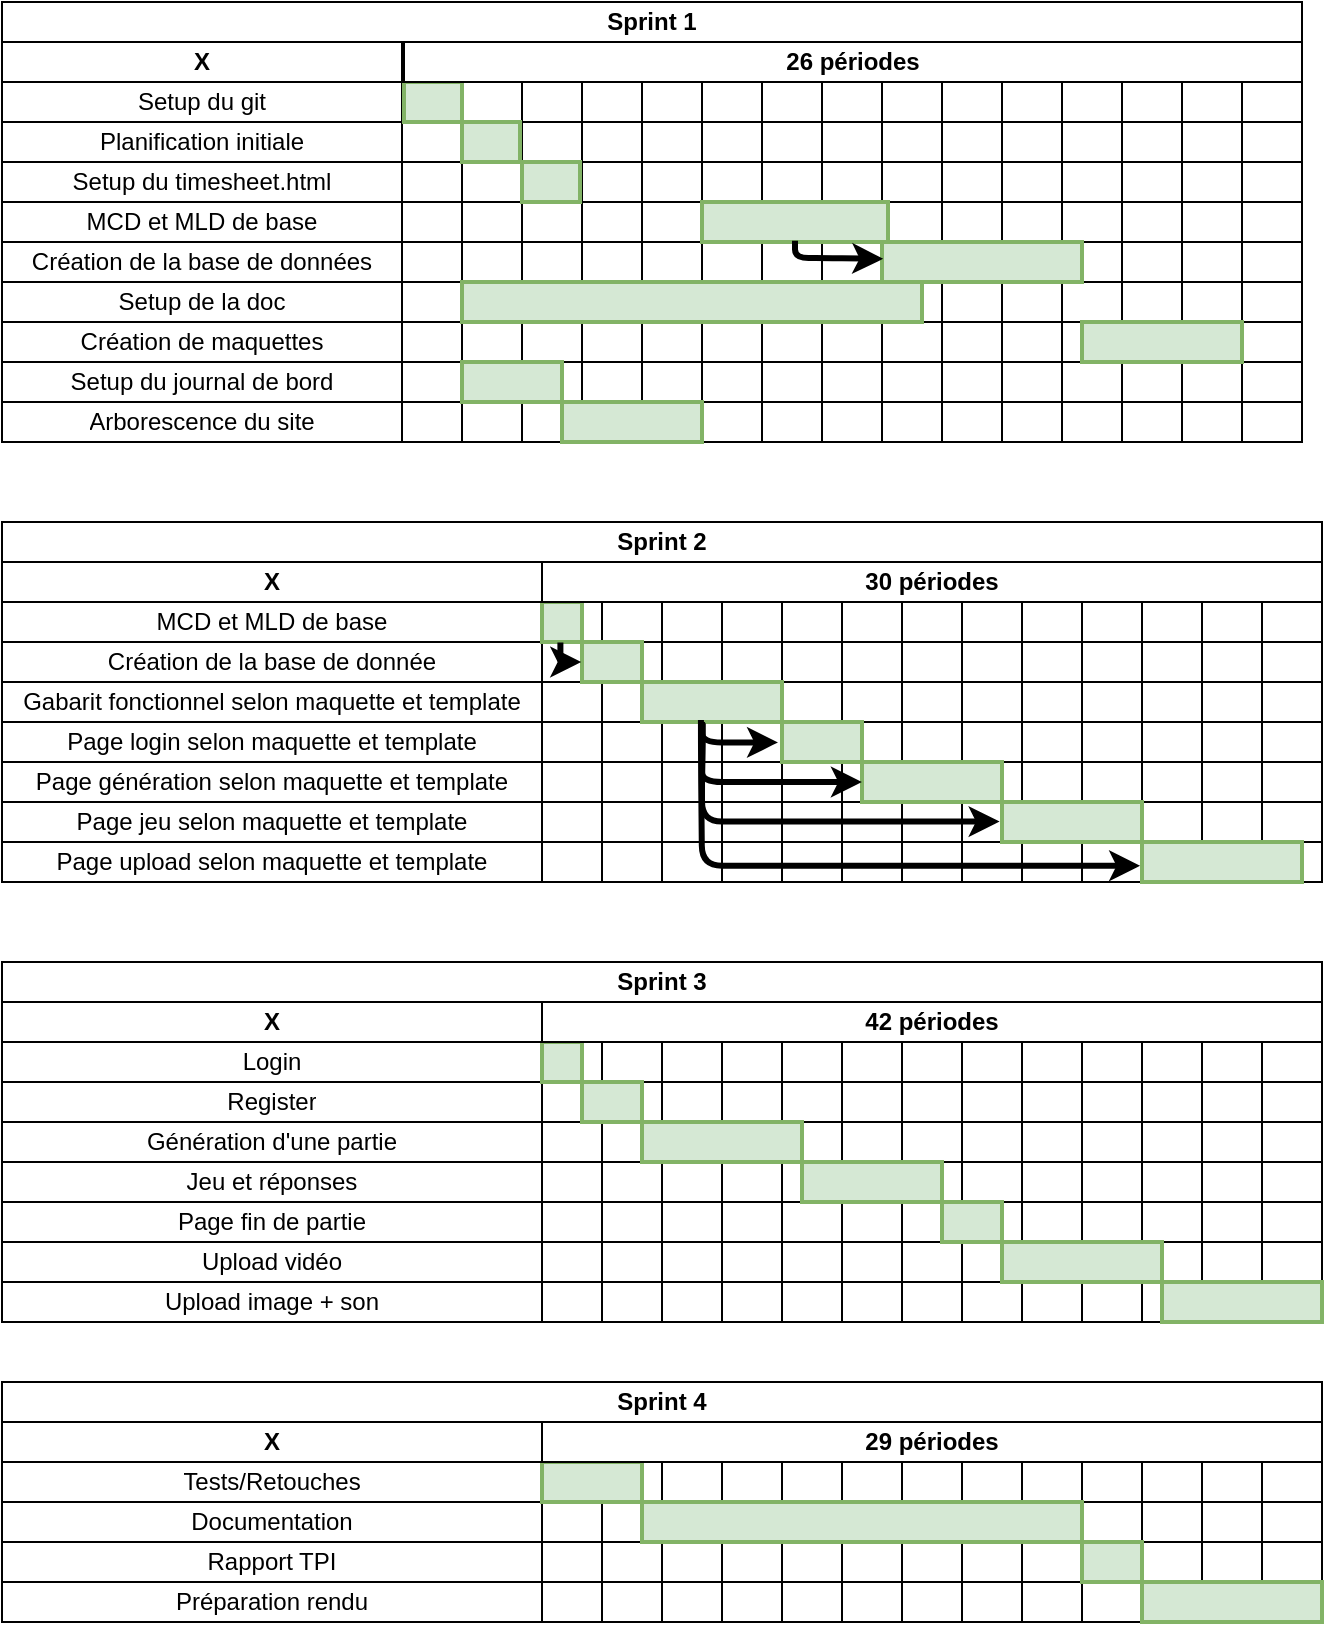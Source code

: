 <mxfile version="14.6.13"><diagram name="Page-1" id="fc2ac565-0d4e-3f0d-88b0-a54af1634ed7"><mxGraphModel dx="1067" dy="700" grid="1" gridSize="10" guides="0" tooltips="1" connect="0" arrows="1" fold="1" page="1" pageScale="1.5" pageWidth="1169" pageHeight="827" background="#ffffff" math="0" shadow="0"><root><mxCell id="0" style=";html=1;"/><mxCell id="1" style=";html=1;" parent="0"/><mxCell id="dFsh6kCaLVv-VGuMFgfx-103" value="" style="shape=table;html=1;whiteSpace=wrap;startSize=0;container=1;collapsible=0;childLayout=tableLayout;fontStyle=0" parent="1" vertex="1"><mxGeometry x="120" y="160" width="650" height="180" as="geometry"/></mxCell><mxCell id="dFsh6kCaLVv-VGuMFgfx-104" value="" style="shape=partialRectangle;html=1;whiteSpace=wrap;collapsible=0;dropTarget=0;pointerEvents=0;fillColor=none;top=0;left=0;bottom=0;right=0;points=[[0,0.5],[1,0.5]];portConstraint=eastwest;" parent="dFsh6kCaLVv-VGuMFgfx-103" vertex="1"><mxGeometry width="650" height="20" as="geometry"/></mxCell><mxCell id="dFsh6kCaLVv-VGuMFgfx-105" value="Setup du git" style="shape=partialRectangle;html=1;whiteSpace=wrap;connectable=0;fillColor=none;top=0;left=0;bottom=0;right=0;overflow=hidden;" parent="dFsh6kCaLVv-VGuMFgfx-104" vertex="1"><mxGeometry width="200" height="20" as="geometry"/></mxCell><mxCell id="dFsh6kCaLVv-VGuMFgfx-808" style="shape=partialRectangle;html=1;whiteSpace=wrap;connectable=0;fillColor=none;top=0;left=0;bottom=0;right=0;overflow=hidden;" parent="dFsh6kCaLVv-VGuMFgfx-104" vertex="1"><mxGeometry x="200" width="30" height="20" as="geometry"/></mxCell><mxCell id="dFsh6kCaLVv-VGuMFgfx-107" value="" style="shape=partialRectangle;html=1;whiteSpace=wrap;connectable=0;fillColor=none;top=0;left=0;bottom=0;right=0;overflow=hidden;" parent="dFsh6kCaLVv-VGuMFgfx-104" vertex="1"><mxGeometry x="230" width="30" height="20" as="geometry"/></mxCell><mxCell id="dFsh6kCaLVv-VGuMFgfx-799" style="shape=partialRectangle;html=1;whiteSpace=wrap;connectable=0;fillColor=none;top=0;left=0;bottom=0;right=0;overflow=hidden;" parent="dFsh6kCaLVv-VGuMFgfx-104" vertex="1"><mxGeometry x="260" width="30" height="20" as="geometry"/></mxCell><mxCell id="dFsh6kCaLVv-VGuMFgfx-790" style="shape=partialRectangle;html=1;whiteSpace=wrap;connectable=0;fillColor=none;top=0;left=0;bottom=0;right=0;overflow=hidden;" parent="dFsh6kCaLVv-VGuMFgfx-104" vertex="1"><mxGeometry x="290" width="30" height="20" as="geometry"/></mxCell><mxCell id="dFsh6kCaLVv-VGuMFgfx-781" style="shape=partialRectangle;html=1;whiteSpace=wrap;connectable=0;fillColor=none;top=0;left=0;bottom=0;right=0;overflow=hidden;" parent="dFsh6kCaLVv-VGuMFgfx-104" vertex="1"><mxGeometry x="320" width="30" height="20" as="geometry"/></mxCell><mxCell id="dFsh6kCaLVv-VGuMFgfx-772" style="shape=partialRectangle;html=1;whiteSpace=wrap;connectable=0;fillColor=none;top=0;left=0;bottom=0;right=0;overflow=hidden;" parent="dFsh6kCaLVv-VGuMFgfx-104" vertex="1"><mxGeometry x="350" width="30" height="20" as="geometry"/></mxCell><mxCell id="dFsh6kCaLVv-VGuMFgfx-763" style="shape=partialRectangle;html=1;whiteSpace=wrap;connectable=0;fillColor=none;top=0;left=0;bottom=0;right=0;overflow=hidden;" parent="dFsh6kCaLVv-VGuMFgfx-104" vertex="1"><mxGeometry x="380" width="30" height="20" as="geometry"/></mxCell><mxCell id="dFsh6kCaLVv-VGuMFgfx-754" style="shape=partialRectangle;html=1;whiteSpace=wrap;connectable=0;fillColor=none;top=0;left=0;bottom=0;right=0;overflow=hidden;" parent="dFsh6kCaLVv-VGuMFgfx-104" vertex="1"><mxGeometry x="410" width="30" height="20" as="geometry"/></mxCell><mxCell id="dFsh6kCaLVv-VGuMFgfx-745" style="shape=partialRectangle;html=1;whiteSpace=wrap;connectable=0;fillColor=none;top=0;left=0;bottom=0;right=0;overflow=hidden;" parent="dFsh6kCaLVv-VGuMFgfx-104" vertex="1"><mxGeometry x="440" width="30" height="20" as="geometry"/></mxCell><mxCell id="dFsh6kCaLVv-VGuMFgfx-736" style="shape=partialRectangle;html=1;whiteSpace=wrap;connectable=0;fillColor=none;top=0;left=0;bottom=0;right=0;overflow=hidden;" parent="dFsh6kCaLVv-VGuMFgfx-104" vertex="1"><mxGeometry x="470" width="30" height="20" as="geometry"/></mxCell><mxCell id="dFsh6kCaLVv-VGuMFgfx-727" style="shape=partialRectangle;html=1;whiteSpace=wrap;connectable=0;fillColor=none;top=0;left=0;bottom=0;right=0;overflow=hidden;" parent="dFsh6kCaLVv-VGuMFgfx-104" vertex="1"><mxGeometry x="500" width="30" height="20" as="geometry"/></mxCell><mxCell id="dFsh6kCaLVv-VGuMFgfx-718" style="shape=partialRectangle;html=1;whiteSpace=wrap;connectable=0;fillColor=none;top=0;left=0;bottom=0;right=0;overflow=hidden;" parent="dFsh6kCaLVv-VGuMFgfx-104" vertex="1"><mxGeometry x="530" width="30" height="20" as="geometry"/></mxCell><mxCell id="dFsh6kCaLVv-VGuMFgfx-709" style="shape=partialRectangle;html=1;whiteSpace=wrap;connectable=0;fillColor=none;top=0;left=0;bottom=0;right=0;overflow=hidden;" parent="dFsh6kCaLVv-VGuMFgfx-104" vertex="1"><mxGeometry x="560" width="30" height="20" as="geometry"/></mxCell><mxCell id="dFsh6kCaLVv-VGuMFgfx-700" style="shape=partialRectangle;html=1;whiteSpace=wrap;connectable=0;fillColor=none;top=0;left=0;bottom=0;right=0;overflow=hidden;" parent="dFsh6kCaLVv-VGuMFgfx-104" vertex="1"><mxGeometry x="590" width="30" height="20" as="geometry"/></mxCell><mxCell id="dFsh6kCaLVv-VGuMFgfx-691" style="shape=partialRectangle;html=1;whiteSpace=wrap;connectable=0;fillColor=none;top=0;left=0;bottom=0;right=0;overflow=hidden;" parent="dFsh6kCaLVv-VGuMFgfx-104" vertex="1"><mxGeometry x="620" width="30" height="20" as="geometry"/></mxCell><mxCell id="dFsh6kCaLVv-VGuMFgfx-108" value="" style="shape=partialRectangle;html=1;whiteSpace=wrap;collapsible=0;dropTarget=0;pointerEvents=0;fillColor=none;top=0;left=0;bottom=0;right=0;points=[[0,0.5],[1,0.5]];portConstraint=eastwest;" parent="dFsh6kCaLVv-VGuMFgfx-103" vertex="1"><mxGeometry y="20" width="650" height="20" as="geometry"/></mxCell><mxCell id="dFsh6kCaLVv-VGuMFgfx-109" value="Planification initiale" style="shape=partialRectangle;html=1;whiteSpace=wrap;connectable=0;fillColor=none;top=0;left=0;bottom=0;right=0;overflow=hidden;" parent="dFsh6kCaLVv-VGuMFgfx-108" vertex="1"><mxGeometry width="200" height="20" as="geometry"/></mxCell><mxCell id="dFsh6kCaLVv-VGuMFgfx-809" style="shape=partialRectangle;html=1;whiteSpace=wrap;connectable=0;fillColor=none;top=0;left=0;bottom=0;right=0;overflow=hidden;" parent="dFsh6kCaLVv-VGuMFgfx-108" vertex="1"><mxGeometry x="200" width="30" height="20" as="geometry"/></mxCell><mxCell id="dFsh6kCaLVv-VGuMFgfx-111" value="" style="shape=partialRectangle;html=1;whiteSpace=wrap;connectable=0;fillColor=none;top=0;left=0;bottom=0;right=0;overflow=hidden;" parent="dFsh6kCaLVv-VGuMFgfx-108" vertex="1"><mxGeometry x="230" width="30" height="20" as="geometry"/></mxCell><mxCell id="dFsh6kCaLVv-VGuMFgfx-800" style="shape=partialRectangle;html=1;whiteSpace=wrap;connectable=0;fillColor=none;top=0;left=0;bottom=0;right=0;overflow=hidden;" parent="dFsh6kCaLVv-VGuMFgfx-108" vertex="1"><mxGeometry x="260" width="30" height="20" as="geometry"/></mxCell><mxCell id="dFsh6kCaLVv-VGuMFgfx-791" style="shape=partialRectangle;html=1;whiteSpace=wrap;connectable=0;fillColor=none;top=0;left=0;bottom=0;right=0;overflow=hidden;" parent="dFsh6kCaLVv-VGuMFgfx-108" vertex="1"><mxGeometry x="290" width="30" height="20" as="geometry"/></mxCell><mxCell id="dFsh6kCaLVv-VGuMFgfx-782" style="shape=partialRectangle;html=1;whiteSpace=wrap;connectable=0;fillColor=none;top=0;left=0;bottom=0;right=0;overflow=hidden;" parent="dFsh6kCaLVv-VGuMFgfx-108" vertex="1"><mxGeometry x="320" width="30" height="20" as="geometry"/></mxCell><mxCell id="dFsh6kCaLVv-VGuMFgfx-773" style="shape=partialRectangle;html=1;whiteSpace=wrap;connectable=0;fillColor=none;top=0;left=0;bottom=0;right=0;overflow=hidden;" parent="dFsh6kCaLVv-VGuMFgfx-108" vertex="1"><mxGeometry x="350" width="30" height="20" as="geometry"/></mxCell><mxCell id="dFsh6kCaLVv-VGuMFgfx-764" style="shape=partialRectangle;html=1;whiteSpace=wrap;connectable=0;fillColor=none;top=0;left=0;bottom=0;right=0;overflow=hidden;" parent="dFsh6kCaLVv-VGuMFgfx-108" vertex="1"><mxGeometry x="380" width="30" height="20" as="geometry"/></mxCell><mxCell id="dFsh6kCaLVv-VGuMFgfx-755" style="shape=partialRectangle;html=1;whiteSpace=wrap;connectable=0;fillColor=none;top=0;left=0;bottom=0;right=0;overflow=hidden;" parent="dFsh6kCaLVv-VGuMFgfx-108" vertex="1"><mxGeometry x="410" width="30" height="20" as="geometry"/></mxCell><mxCell id="dFsh6kCaLVv-VGuMFgfx-746" style="shape=partialRectangle;html=1;whiteSpace=wrap;connectable=0;fillColor=none;top=0;left=0;bottom=0;right=0;overflow=hidden;" parent="dFsh6kCaLVv-VGuMFgfx-108" vertex="1"><mxGeometry x="440" width="30" height="20" as="geometry"/></mxCell><mxCell id="dFsh6kCaLVv-VGuMFgfx-737" style="shape=partialRectangle;html=1;whiteSpace=wrap;connectable=0;fillColor=none;top=0;left=0;bottom=0;right=0;overflow=hidden;" parent="dFsh6kCaLVv-VGuMFgfx-108" vertex="1"><mxGeometry x="470" width="30" height="20" as="geometry"/></mxCell><mxCell id="dFsh6kCaLVv-VGuMFgfx-728" style="shape=partialRectangle;html=1;whiteSpace=wrap;connectable=0;fillColor=none;top=0;left=0;bottom=0;right=0;overflow=hidden;" parent="dFsh6kCaLVv-VGuMFgfx-108" vertex="1"><mxGeometry x="500" width="30" height="20" as="geometry"/></mxCell><mxCell id="dFsh6kCaLVv-VGuMFgfx-719" style="shape=partialRectangle;html=1;whiteSpace=wrap;connectable=0;fillColor=none;top=0;left=0;bottom=0;right=0;overflow=hidden;" parent="dFsh6kCaLVv-VGuMFgfx-108" vertex="1"><mxGeometry x="530" width="30" height="20" as="geometry"/></mxCell><mxCell id="dFsh6kCaLVv-VGuMFgfx-710" style="shape=partialRectangle;html=1;whiteSpace=wrap;connectable=0;fillColor=none;top=0;left=0;bottom=0;right=0;overflow=hidden;" parent="dFsh6kCaLVv-VGuMFgfx-108" vertex="1"><mxGeometry x="560" width="30" height="20" as="geometry"/></mxCell><mxCell id="dFsh6kCaLVv-VGuMFgfx-701" style="shape=partialRectangle;html=1;whiteSpace=wrap;connectable=0;fillColor=none;top=0;left=0;bottom=0;right=0;overflow=hidden;" parent="dFsh6kCaLVv-VGuMFgfx-108" vertex="1"><mxGeometry x="590" width="30" height="20" as="geometry"/></mxCell><mxCell id="dFsh6kCaLVv-VGuMFgfx-692" style="shape=partialRectangle;html=1;whiteSpace=wrap;connectable=0;fillColor=none;top=0;left=0;bottom=0;right=0;overflow=hidden;" parent="dFsh6kCaLVv-VGuMFgfx-108" vertex="1"><mxGeometry x="620" width="30" height="20" as="geometry"/></mxCell><mxCell id="dFsh6kCaLVv-VGuMFgfx-112" value="" style="shape=partialRectangle;html=1;whiteSpace=wrap;collapsible=0;dropTarget=0;pointerEvents=0;fillColor=none;top=0;left=0;bottom=0;right=0;points=[[0,0.5],[1,0.5]];portConstraint=eastwest;" parent="dFsh6kCaLVv-VGuMFgfx-103" vertex="1"><mxGeometry y="40" width="650" height="20" as="geometry"/></mxCell><mxCell id="dFsh6kCaLVv-VGuMFgfx-113" value="Setup du timesheet.html" style="shape=partialRectangle;html=1;whiteSpace=wrap;connectable=0;fillColor=none;top=0;left=0;bottom=0;right=0;overflow=hidden;" parent="dFsh6kCaLVv-VGuMFgfx-112" vertex="1"><mxGeometry width="200" height="20" as="geometry"/></mxCell><mxCell id="dFsh6kCaLVv-VGuMFgfx-810" style="shape=partialRectangle;html=1;whiteSpace=wrap;connectable=0;fillColor=none;top=0;left=0;bottom=0;right=0;overflow=hidden;" parent="dFsh6kCaLVv-VGuMFgfx-112" vertex="1"><mxGeometry x="200" width="30" height="20" as="geometry"/></mxCell><mxCell id="dFsh6kCaLVv-VGuMFgfx-115" value="" style="shape=partialRectangle;html=1;whiteSpace=wrap;connectable=0;fillColor=none;top=0;left=0;bottom=0;right=0;overflow=hidden;" parent="dFsh6kCaLVv-VGuMFgfx-112" vertex="1"><mxGeometry x="230" width="30" height="20" as="geometry"/></mxCell><mxCell id="dFsh6kCaLVv-VGuMFgfx-801" style="shape=partialRectangle;html=1;whiteSpace=wrap;connectable=0;fillColor=none;top=0;left=0;bottom=0;right=0;overflow=hidden;" parent="dFsh6kCaLVv-VGuMFgfx-112" vertex="1"><mxGeometry x="260" width="30" height="20" as="geometry"/></mxCell><mxCell id="dFsh6kCaLVv-VGuMFgfx-792" style="shape=partialRectangle;html=1;whiteSpace=wrap;connectable=0;fillColor=none;top=0;left=0;bottom=0;right=0;overflow=hidden;" parent="dFsh6kCaLVv-VGuMFgfx-112" vertex="1"><mxGeometry x="290" width="30" height="20" as="geometry"/></mxCell><mxCell id="dFsh6kCaLVv-VGuMFgfx-783" style="shape=partialRectangle;html=1;whiteSpace=wrap;connectable=0;fillColor=none;top=0;left=0;bottom=0;right=0;overflow=hidden;" parent="dFsh6kCaLVv-VGuMFgfx-112" vertex="1"><mxGeometry x="320" width="30" height="20" as="geometry"/></mxCell><mxCell id="dFsh6kCaLVv-VGuMFgfx-774" style="shape=partialRectangle;html=1;whiteSpace=wrap;connectable=0;fillColor=none;top=0;left=0;bottom=0;right=0;overflow=hidden;" parent="dFsh6kCaLVv-VGuMFgfx-112" vertex="1"><mxGeometry x="350" width="30" height="20" as="geometry"/></mxCell><mxCell id="dFsh6kCaLVv-VGuMFgfx-765" style="shape=partialRectangle;html=1;whiteSpace=wrap;connectable=0;fillColor=none;top=0;left=0;bottom=0;right=0;overflow=hidden;" parent="dFsh6kCaLVv-VGuMFgfx-112" vertex="1"><mxGeometry x="380" width="30" height="20" as="geometry"/></mxCell><mxCell id="dFsh6kCaLVv-VGuMFgfx-756" style="shape=partialRectangle;html=1;whiteSpace=wrap;connectable=0;fillColor=none;top=0;left=0;bottom=0;right=0;overflow=hidden;" parent="dFsh6kCaLVv-VGuMFgfx-112" vertex="1"><mxGeometry x="410" width="30" height="20" as="geometry"/></mxCell><mxCell id="dFsh6kCaLVv-VGuMFgfx-747" style="shape=partialRectangle;html=1;whiteSpace=wrap;connectable=0;fillColor=none;top=0;left=0;bottom=0;right=0;overflow=hidden;" parent="dFsh6kCaLVv-VGuMFgfx-112" vertex="1"><mxGeometry x="440" width="30" height="20" as="geometry"/></mxCell><mxCell id="dFsh6kCaLVv-VGuMFgfx-738" style="shape=partialRectangle;html=1;whiteSpace=wrap;connectable=0;fillColor=none;top=0;left=0;bottom=0;right=0;overflow=hidden;" parent="dFsh6kCaLVv-VGuMFgfx-112" vertex="1"><mxGeometry x="470" width="30" height="20" as="geometry"/></mxCell><mxCell id="dFsh6kCaLVv-VGuMFgfx-729" style="shape=partialRectangle;html=1;whiteSpace=wrap;connectable=0;fillColor=none;top=0;left=0;bottom=0;right=0;overflow=hidden;" parent="dFsh6kCaLVv-VGuMFgfx-112" vertex="1"><mxGeometry x="500" width="30" height="20" as="geometry"/></mxCell><mxCell id="dFsh6kCaLVv-VGuMFgfx-720" style="shape=partialRectangle;html=1;whiteSpace=wrap;connectable=0;fillColor=none;top=0;left=0;bottom=0;right=0;overflow=hidden;" parent="dFsh6kCaLVv-VGuMFgfx-112" vertex="1"><mxGeometry x="530" width="30" height="20" as="geometry"/></mxCell><mxCell id="dFsh6kCaLVv-VGuMFgfx-711" style="shape=partialRectangle;html=1;whiteSpace=wrap;connectable=0;fillColor=none;top=0;left=0;bottom=0;right=0;overflow=hidden;" parent="dFsh6kCaLVv-VGuMFgfx-112" vertex="1"><mxGeometry x="560" width="30" height="20" as="geometry"/></mxCell><mxCell id="dFsh6kCaLVv-VGuMFgfx-702" style="shape=partialRectangle;html=1;whiteSpace=wrap;connectable=0;fillColor=none;top=0;left=0;bottom=0;right=0;overflow=hidden;" parent="dFsh6kCaLVv-VGuMFgfx-112" vertex="1"><mxGeometry x="590" width="30" height="20" as="geometry"/></mxCell><mxCell id="dFsh6kCaLVv-VGuMFgfx-693" style="shape=partialRectangle;html=1;whiteSpace=wrap;connectable=0;fillColor=none;top=0;left=0;bottom=0;right=0;overflow=hidden;" parent="dFsh6kCaLVv-VGuMFgfx-112" vertex="1"><mxGeometry x="620" width="30" height="20" as="geometry"/></mxCell><mxCell id="dFsh6kCaLVv-VGuMFgfx-116" style="shape=partialRectangle;html=1;whiteSpace=wrap;collapsible=0;dropTarget=0;pointerEvents=0;fillColor=none;top=0;left=0;bottom=0;right=0;points=[[0,0.5],[1,0.5]];portConstraint=eastwest;" parent="dFsh6kCaLVv-VGuMFgfx-103" vertex="1"><mxGeometry y="60" width="650" height="20" as="geometry"/></mxCell><mxCell id="dFsh6kCaLVv-VGuMFgfx-117" value="MCD et MLD de base" style="shape=partialRectangle;html=1;whiteSpace=wrap;connectable=0;fillColor=none;top=0;left=0;bottom=0;right=0;overflow=hidden;" parent="dFsh6kCaLVv-VGuMFgfx-116" vertex="1"><mxGeometry width="200" height="20" as="geometry"/></mxCell><mxCell id="dFsh6kCaLVv-VGuMFgfx-811" style="shape=partialRectangle;html=1;whiteSpace=wrap;connectable=0;fillColor=none;top=0;left=0;bottom=0;right=0;overflow=hidden;" parent="dFsh6kCaLVv-VGuMFgfx-116" vertex="1"><mxGeometry x="200" width="30" height="20" as="geometry"/></mxCell><mxCell id="dFsh6kCaLVv-VGuMFgfx-118" style="shape=partialRectangle;html=1;whiteSpace=wrap;connectable=0;fillColor=none;top=0;left=0;bottom=0;right=0;overflow=hidden;" parent="dFsh6kCaLVv-VGuMFgfx-116" vertex="1"><mxGeometry x="230" width="30" height="20" as="geometry"/></mxCell><mxCell id="dFsh6kCaLVv-VGuMFgfx-802" style="shape=partialRectangle;html=1;whiteSpace=wrap;connectable=0;fillColor=none;top=0;left=0;bottom=0;right=0;overflow=hidden;" parent="dFsh6kCaLVv-VGuMFgfx-116" vertex="1"><mxGeometry x="260" width="30" height="20" as="geometry"/></mxCell><mxCell id="dFsh6kCaLVv-VGuMFgfx-793" style="shape=partialRectangle;html=1;whiteSpace=wrap;connectable=0;fillColor=none;top=0;left=0;bottom=0;right=0;overflow=hidden;" parent="dFsh6kCaLVv-VGuMFgfx-116" vertex="1"><mxGeometry x="290" width="30" height="20" as="geometry"/></mxCell><mxCell id="dFsh6kCaLVv-VGuMFgfx-784" style="shape=partialRectangle;html=1;whiteSpace=wrap;connectable=0;fillColor=none;top=0;left=0;bottom=0;right=0;overflow=hidden;" parent="dFsh6kCaLVv-VGuMFgfx-116" vertex="1"><mxGeometry x="320" width="30" height="20" as="geometry"/></mxCell><mxCell id="dFsh6kCaLVv-VGuMFgfx-775" style="shape=partialRectangle;html=1;whiteSpace=wrap;connectable=0;fillColor=none;top=0;left=0;bottom=0;right=0;overflow=hidden;" parent="dFsh6kCaLVv-VGuMFgfx-116" vertex="1"><mxGeometry x="350" width="30" height="20" as="geometry"/></mxCell><mxCell id="dFsh6kCaLVv-VGuMFgfx-766" style="shape=partialRectangle;html=1;whiteSpace=wrap;connectable=0;fillColor=none;top=0;left=0;bottom=0;right=0;overflow=hidden;" parent="dFsh6kCaLVv-VGuMFgfx-116" vertex="1"><mxGeometry x="380" width="30" height="20" as="geometry"/></mxCell><mxCell id="dFsh6kCaLVv-VGuMFgfx-757" style="shape=partialRectangle;html=1;whiteSpace=wrap;connectable=0;fillColor=none;top=0;left=0;bottom=0;right=0;overflow=hidden;" parent="dFsh6kCaLVv-VGuMFgfx-116" vertex="1"><mxGeometry x="410" width="30" height="20" as="geometry"/></mxCell><mxCell id="dFsh6kCaLVv-VGuMFgfx-748" style="shape=partialRectangle;html=1;whiteSpace=wrap;connectable=0;fillColor=none;top=0;left=0;bottom=0;right=0;overflow=hidden;" parent="dFsh6kCaLVv-VGuMFgfx-116" vertex="1"><mxGeometry x="440" width="30" height="20" as="geometry"/></mxCell><mxCell id="dFsh6kCaLVv-VGuMFgfx-739" style="shape=partialRectangle;html=1;whiteSpace=wrap;connectable=0;fillColor=none;top=0;left=0;bottom=0;right=0;overflow=hidden;" parent="dFsh6kCaLVv-VGuMFgfx-116" vertex="1"><mxGeometry x="470" width="30" height="20" as="geometry"/></mxCell><mxCell id="dFsh6kCaLVv-VGuMFgfx-730" style="shape=partialRectangle;html=1;whiteSpace=wrap;connectable=0;fillColor=none;top=0;left=0;bottom=0;right=0;overflow=hidden;" parent="dFsh6kCaLVv-VGuMFgfx-116" vertex="1"><mxGeometry x="500" width="30" height="20" as="geometry"/></mxCell><mxCell id="dFsh6kCaLVv-VGuMFgfx-721" style="shape=partialRectangle;html=1;whiteSpace=wrap;connectable=0;fillColor=none;top=0;left=0;bottom=0;right=0;overflow=hidden;" parent="dFsh6kCaLVv-VGuMFgfx-116" vertex="1"><mxGeometry x="530" width="30" height="20" as="geometry"/></mxCell><mxCell id="dFsh6kCaLVv-VGuMFgfx-712" style="shape=partialRectangle;html=1;whiteSpace=wrap;connectable=0;fillColor=none;top=0;left=0;bottom=0;right=0;overflow=hidden;" parent="dFsh6kCaLVv-VGuMFgfx-116" vertex="1"><mxGeometry x="560" width="30" height="20" as="geometry"/></mxCell><mxCell id="dFsh6kCaLVv-VGuMFgfx-703" style="shape=partialRectangle;html=1;whiteSpace=wrap;connectable=0;fillColor=none;top=0;left=0;bottom=0;right=0;overflow=hidden;" parent="dFsh6kCaLVv-VGuMFgfx-116" vertex="1"><mxGeometry x="590" width="30" height="20" as="geometry"/></mxCell><mxCell id="dFsh6kCaLVv-VGuMFgfx-694" style="shape=partialRectangle;html=1;whiteSpace=wrap;connectable=0;fillColor=none;top=0;left=0;bottom=0;right=0;overflow=hidden;" parent="dFsh6kCaLVv-VGuMFgfx-116" vertex="1"><mxGeometry x="620" width="30" height="20" as="geometry"/></mxCell><mxCell id="dFsh6kCaLVv-VGuMFgfx-122" style="shape=partialRectangle;html=1;whiteSpace=wrap;collapsible=0;dropTarget=0;pointerEvents=0;fillColor=none;top=0;left=0;bottom=0;right=0;points=[[0,0.5],[1,0.5]];portConstraint=eastwest;" parent="dFsh6kCaLVv-VGuMFgfx-103" vertex="1"><mxGeometry y="80" width="650" height="20" as="geometry"/></mxCell><mxCell id="dFsh6kCaLVv-VGuMFgfx-123" value="Création de la base de données" style="shape=partialRectangle;html=1;whiteSpace=wrap;connectable=0;fillColor=none;top=0;left=0;bottom=0;right=0;overflow=hidden;" parent="dFsh6kCaLVv-VGuMFgfx-122" vertex="1"><mxGeometry width="200" height="20" as="geometry"/></mxCell><mxCell id="dFsh6kCaLVv-VGuMFgfx-813" style="shape=partialRectangle;html=1;whiteSpace=wrap;connectable=0;fillColor=none;top=0;left=0;bottom=0;right=0;overflow=hidden;" parent="dFsh6kCaLVv-VGuMFgfx-122" vertex="1"><mxGeometry x="200" width="30" height="20" as="geometry"/></mxCell><mxCell id="dFsh6kCaLVv-VGuMFgfx-124" style="shape=partialRectangle;html=1;whiteSpace=wrap;connectable=0;fillColor=none;top=0;left=0;bottom=0;right=0;overflow=hidden;" parent="dFsh6kCaLVv-VGuMFgfx-122" vertex="1"><mxGeometry x="230" width="30" height="20" as="geometry"/></mxCell><mxCell id="dFsh6kCaLVv-VGuMFgfx-804" style="shape=partialRectangle;html=1;whiteSpace=wrap;connectable=0;fillColor=none;top=0;left=0;bottom=0;right=0;overflow=hidden;" parent="dFsh6kCaLVv-VGuMFgfx-122" vertex="1"><mxGeometry x="260" width="30" height="20" as="geometry"/></mxCell><mxCell id="dFsh6kCaLVv-VGuMFgfx-795" style="shape=partialRectangle;html=1;whiteSpace=wrap;connectable=0;fillColor=none;top=0;left=0;bottom=0;right=0;overflow=hidden;" parent="dFsh6kCaLVv-VGuMFgfx-122" vertex="1"><mxGeometry x="290" width="30" height="20" as="geometry"/></mxCell><mxCell id="dFsh6kCaLVv-VGuMFgfx-786" style="shape=partialRectangle;html=1;whiteSpace=wrap;connectable=0;fillColor=none;top=0;left=0;bottom=0;right=0;overflow=hidden;" parent="dFsh6kCaLVv-VGuMFgfx-122" vertex="1"><mxGeometry x="320" width="30" height="20" as="geometry"/></mxCell><mxCell id="dFsh6kCaLVv-VGuMFgfx-777" style="shape=partialRectangle;html=1;whiteSpace=wrap;connectable=0;fillColor=none;top=0;left=0;bottom=0;right=0;overflow=hidden;" parent="dFsh6kCaLVv-VGuMFgfx-122" vertex="1"><mxGeometry x="350" width="30" height="20" as="geometry"/></mxCell><mxCell id="dFsh6kCaLVv-VGuMFgfx-768" style="shape=partialRectangle;html=1;whiteSpace=wrap;connectable=0;fillColor=none;top=0;left=0;bottom=0;right=0;overflow=hidden;" parent="dFsh6kCaLVv-VGuMFgfx-122" vertex="1"><mxGeometry x="380" width="30" height="20" as="geometry"/></mxCell><mxCell id="dFsh6kCaLVv-VGuMFgfx-759" style="shape=partialRectangle;html=1;whiteSpace=wrap;connectable=0;fillColor=none;top=0;left=0;bottom=0;right=0;overflow=hidden;" parent="dFsh6kCaLVv-VGuMFgfx-122" vertex="1"><mxGeometry x="410" width="30" height="20" as="geometry"/></mxCell><mxCell id="dFsh6kCaLVv-VGuMFgfx-750" style="shape=partialRectangle;html=1;whiteSpace=wrap;connectable=0;fillColor=none;top=0;left=0;bottom=0;right=0;overflow=hidden;" parent="dFsh6kCaLVv-VGuMFgfx-122" vertex="1"><mxGeometry x="440" width="30" height="20" as="geometry"/></mxCell><mxCell id="dFsh6kCaLVv-VGuMFgfx-741" style="shape=partialRectangle;html=1;whiteSpace=wrap;connectable=0;fillColor=none;top=0;left=0;bottom=0;right=0;overflow=hidden;" parent="dFsh6kCaLVv-VGuMFgfx-122" vertex="1"><mxGeometry x="470" width="30" height="20" as="geometry"/></mxCell><mxCell id="dFsh6kCaLVv-VGuMFgfx-732" style="shape=partialRectangle;html=1;whiteSpace=wrap;connectable=0;fillColor=none;top=0;left=0;bottom=0;right=0;overflow=hidden;" parent="dFsh6kCaLVv-VGuMFgfx-122" vertex="1"><mxGeometry x="500" width="30" height="20" as="geometry"/></mxCell><mxCell id="dFsh6kCaLVv-VGuMFgfx-723" style="shape=partialRectangle;html=1;whiteSpace=wrap;connectable=0;fillColor=none;top=0;left=0;bottom=0;right=0;overflow=hidden;" parent="dFsh6kCaLVv-VGuMFgfx-122" vertex="1"><mxGeometry x="530" width="30" height="20" as="geometry"/></mxCell><mxCell id="dFsh6kCaLVv-VGuMFgfx-714" style="shape=partialRectangle;html=1;whiteSpace=wrap;connectable=0;fillColor=none;top=0;left=0;bottom=0;right=0;overflow=hidden;" parent="dFsh6kCaLVv-VGuMFgfx-122" vertex="1"><mxGeometry x="560" width="30" height="20" as="geometry"/></mxCell><mxCell id="dFsh6kCaLVv-VGuMFgfx-705" style="shape=partialRectangle;html=1;whiteSpace=wrap;connectable=0;fillColor=none;top=0;left=0;bottom=0;right=0;overflow=hidden;" parent="dFsh6kCaLVv-VGuMFgfx-122" vertex="1"><mxGeometry x="590" width="30" height="20" as="geometry"/></mxCell><mxCell id="dFsh6kCaLVv-VGuMFgfx-696" style="shape=partialRectangle;html=1;whiteSpace=wrap;connectable=0;fillColor=none;top=0;left=0;bottom=0;right=0;overflow=hidden;" parent="dFsh6kCaLVv-VGuMFgfx-122" vertex="1"><mxGeometry x="620" width="30" height="20" as="geometry"/></mxCell><mxCell id="dFsh6kCaLVv-VGuMFgfx-119" style="shape=partialRectangle;html=1;whiteSpace=wrap;collapsible=0;dropTarget=0;pointerEvents=0;fillColor=none;top=0;left=0;bottom=0;right=0;points=[[0,0.5],[1,0.5]];portConstraint=eastwest;" parent="dFsh6kCaLVv-VGuMFgfx-103" vertex="1"><mxGeometry y="100" width="650" height="20" as="geometry"/></mxCell><mxCell id="dFsh6kCaLVv-VGuMFgfx-120" value="Setup de la doc" style="shape=partialRectangle;html=1;whiteSpace=wrap;connectable=0;fillColor=none;top=0;left=0;bottom=0;right=0;overflow=hidden;" parent="dFsh6kCaLVv-VGuMFgfx-119" vertex="1"><mxGeometry width="200" height="20" as="geometry"/></mxCell><mxCell id="dFsh6kCaLVv-VGuMFgfx-812" style="shape=partialRectangle;html=1;whiteSpace=wrap;connectable=0;fillColor=none;top=0;left=0;bottom=0;right=0;overflow=hidden;" parent="dFsh6kCaLVv-VGuMFgfx-119" vertex="1"><mxGeometry x="200" width="30" height="20" as="geometry"/></mxCell><mxCell id="dFsh6kCaLVv-VGuMFgfx-121" style="shape=partialRectangle;html=1;whiteSpace=wrap;connectable=0;fillColor=none;top=0;left=0;bottom=0;right=0;overflow=hidden;" parent="dFsh6kCaLVv-VGuMFgfx-119" vertex="1"><mxGeometry x="230" width="30" height="20" as="geometry"/></mxCell><mxCell id="dFsh6kCaLVv-VGuMFgfx-803" style="shape=partialRectangle;html=1;whiteSpace=wrap;connectable=0;fillColor=none;top=0;left=0;bottom=0;right=0;overflow=hidden;" parent="dFsh6kCaLVv-VGuMFgfx-119" vertex="1"><mxGeometry x="260" width="30" height="20" as="geometry"/></mxCell><mxCell id="dFsh6kCaLVv-VGuMFgfx-794" style="shape=partialRectangle;html=1;whiteSpace=wrap;connectable=0;fillColor=none;top=0;left=0;bottom=0;right=0;overflow=hidden;" parent="dFsh6kCaLVv-VGuMFgfx-119" vertex="1"><mxGeometry x="290" width="30" height="20" as="geometry"/></mxCell><mxCell id="dFsh6kCaLVv-VGuMFgfx-785" style="shape=partialRectangle;html=1;whiteSpace=wrap;connectable=0;fillColor=none;top=0;left=0;bottom=0;right=0;overflow=hidden;" parent="dFsh6kCaLVv-VGuMFgfx-119" vertex="1"><mxGeometry x="320" width="30" height="20" as="geometry"/></mxCell><mxCell id="dFsh6kCaLVv-VGuMFgfx-776" style="shape=partialRectangle;html=1;whiteSpace=wrap;connectable=0;fillColor=none;top=0;left=0;bottom=0;right=0;overflow=hidden;" parent="dFsh6kCaLVv-VGuMFgfx-119" vertex="1"><mxGeometry x="350" width="30" height="20" as="geometry"/></mxCell><mxCell id="dFsh6kCaLVv-VGuMFgfx-767" style="shape=partialRectangle;html=1;whiteSpace=wrap;connectable=0;fillColor=none;top=0;left=0;bottom=0;right=0;overflow=hidden;" parent="dFsh6kCaLVv-VGuMFgfx-119" vertex="1"><mxGeometry x="380" width="30" height="20" as="geometry"/></mxCell><mxCell id="dFsh6kCaLVv-VGuMFgfx-758" style="shape=partialRectangle;html=1;whiteSpace=wrap;connectable=0;fillColor=none;top=0;left=0;bottom=0;right=0;overflow=hidden;" parent="dFsh6kCaLVv-VGuMFgfx-119" vertex="1"><mxGeometry x="410" width="30" height="20" as="geometry"/></mxCell><mxCell id="dFsh6kCaLVv-VGuMFgfx-749" style="shape=partialRectangle;html=1;whiteSpace=wrap;connectable=0;fillColor=none;top=0;left=0;bottom=0;right=0;overflow=hidden;" parent="dFsh6kCaLVv-VGuMFgfx-119" vertex="1"><mxGeometry x="440" width="30" height="20" as="geometry"/></mxCell><mxCell id="dFsh6kCaLVv-VGuMFgfx-740" style="shape=partialRectangle;html=1;whiteSpace=wrap;connectable=0;fillColor=none;top=0;left=0;bottom=0;right=0;overflow=hidden;" parent="dFsh6kCaLVv-VGuMFgfx-119" vertex="1"><mxGeometry x="470" width="30" height="20" as="geometry"/></mxCell><mxCell id="dFsh6kCaLVv-VGuMFgfx-731" style="shape=partialRectangle;html=1;whiteSpace=wrap;connectable=0;fillColor=none;top=0;left=0;bottom=0;right=0;overflow=hidden;" parent="dFsh6kCaLVv-VGuMFgfx-119" vertex="1"><mxGeometry x="500" width="30" height="20" as="geometry"/></mxCell><mxCell id="dFsh6kCaLVv-VGuMFgfx-722" style="shape=partialRectangle;html=1;whiteSpace=wrap;connectable=0;fillColor=none;top=0;left=0;bottom=0;right=0;overflow=hidden;" parent="dFsh6kCaLVv-VGuMFgfx-119" vertex="1"><mxGeometry x="530" width="30" height="20" as="geometry"/></mxCell><mxCell id="dFsh6kCaLVv-VGuMFgfx-713" style="shape=partialRectangle;html=1;whiteSpace=wrap;connectable=0;fillColor=none;top=0;left=0;bottom=0;right=0;overflow=hidden;" parent="dFsh6kCaLVv-VGuMFgfx-119" vertex="1"><mxGeometry x="560" width="30" height="20" as="geometry"/></mxCell><mxCell id="dFsh6kCaLVv-VGuMFgfx-704" style="shape=partialRectangle;html=1;whiteSpace=wrap;connectable=0;fillColor=none;top=0;left=0;bottom=0;right=0;overflow=hidden;" parent="dFsh6kCaLVv-VGuMFgfx-119" vertex="1"><mxGeometry x="590" width="30" height="20" as="geometry"/></mxCell><mxCell id="dFsh6kCaLVv-VGuMFgfx-695" style="shape=partialRectangle;html=1;whiteSpace=wrap;connectable=0;fillColor=none;top=0;left=0;bottom=0;right=0;overflow=hidden;" parent="dFsh6kCaLVv-VGuMFgfx-119" vertex="1"><mxGeometry x="620" width="30" height="20" as="geometry"/></mxCell><mxCell id="dFsh6kCaLVv-VGuMFgfx-125" style="shape=partialRectangle;html=1;whiteSpace=wrap;collapsible=0;dropTarget=0;pointerEvents=0;fillColor=none;top=0;left=0;bottom=0;right=0;points=[[0,0.5],[1,0.5]];portConstraint=eastwest;" parent="dFsh6kCaLVv-VGuMFgfx-103" vertex="1"><mxGeometry y="120" width="650" height="20" as="geometry"/></mxCell><mxCell id="dFsh6kCaLVv-VGuMFgfx-126" value="Création de maquettes" style="shape=partialRectangle;html=1;whiteSpace=wrap;connectable=0;fillColor=none;top=0;left=0;bottom=0;right=0;overflow=hidden;" parent="dFsh6kCaLVv-VGuMFgfx-125" vertex="1"><mxGeometry width="200" height="20" as="geometry"/></mxCell><mxCell id="dFsh6kCaLVv-VGuMFgfx-814" style="shape=partialRectangle;html=1;whiteSpace=wrap;connectable=0;fillColor=none;top=0;left=0;bottom=0;right=0;overflow=hidden;" parent="dFsh6kCaLVv-VGuMFgfx-125" vertex="1"><mxGeometry x="200" width="30" height="20" as="geometry"/></mxCell><mxCell id="dFsh6kCaLVv-VGuMFgfx-127" style="shape=partialRectangle;html=1;whiteSpace=wrap;connectable=0;fillColor=none;top=0;left=0;bottom=0;right=0;overflow=hidden;" parent="dFsh6kCaLVv-VGuMFgfx-125" vertex="1"><mxGeometry x="230" width="30" height="20" as="geometry"/></mxCell><mxCell id="dFsh6kCaLVv-VGuMFgfx-805" style="shape=partialRectangle;html=1;whiteSpace=wrap;connectable=0;fillColor=none;top=0;left=0;bottom=0;right=0;overflow=hidden;" parent="dFsh6kCaLVv-VGuMFgfx-125" vertex="1"><mxGeometry x="260" width="30" height="20" as="geometry"/></mxCell><mxCell id="dFsh6kCaLVv-VGuMFgfx-796" style="shape=partialRectangle;html=1;whiteSpace=wrap;connectable=0;fillColor=none;top=0;left=0;bottom=0;right=0;overflow=hidden;" parent="dFsh6kCaLVv-VGuMFgfx-125" vertex="1"><mxGeometry x="290" width="30" height="20" as="geometry"/></mxCell><mxCell id="dFsh6kCaLVv-VGuMFgfx-787" style="shape=partialRectangle;html=1;whiteSpace=wrap;connectable=0;fillColor=none;top=0;left=0;bottom=0;right=0;overflow=hidden;" parent="dFsh6kCaLVv-VGuMFgfx-125" vertex="1"><mxGeometry x="320" width="30" height="20" as="geometry"/></mxCell><mxCell id="dFsh6kCaLVv-VGuMFgfx-778" style="shape=partialRectangle;html=1;whiteSpace=wrap;connectable=0;fillColor=none;top=0;left=0;bottom=0;right=0;overflow=hidden;" parent="dFsh6kCaLVv-VGuMFgfx-125" vertex="1"><mxGeometry x="350" width="30" height="20" as="geometry"/></mxCell><mxCell id="dFsh6kCaLVv-VGuMFgfx-769" style="shape=partialRectangle;html=1;whiteSpace=wrap;connectable=0;fillColor=none;top=0;left=0;bottom=0;right=0;overflow=hidden;" parent="dFsh6kCaLVv-VGuMFgfx-125" vertex="1"><mxGeometry x="380" width="30" height="20" as="geometry"/></mxCell><mxCell id="dFsh6kCaLVv-VGuMFgfx-760" style="shape=partialRectangle;html=1;whiteSpace=wrap;connectable=0;fillColor=none;top=0;left=0;bottom=0;right=0;overflow=hidden;" parent="dFsh6kCaLVv-VGuMFgfx-125" vertex="1"><mxGeometry x="410" width="30" height="20" as="geometry"/></mxCell><mxCell id="dFsh6kCaLVv-VGuMFgfx-751" style="shape=partialRectangle;html=1;whiteSpace=wrap;connectable=0;fillColor=none;top=0;left=0;bottom=0;right=0;overflow=hidden;" parent="dFsh6kCaLVv-VGuMFgfx-125" vertex="1"><mxGeometry x="440" width="30" height="20" as="geometry"/></mxCell><mxCell id="dFsh6kCaLVv-VGuMFgfx-742" style="shape=partialRectangle;html=1;whiteSpace=wrap;connectable=0;fillColor=none;top=0;left=0;bottom=0;right=0;overflow=hidden;" parent="dFsh6kCaLVv-VGuMFgfx-125" vertex="1"><mxGeometry x="470" width="30" height="20" as="geometry"/></mxCell><mxCell id="dFsh6kCaLVv-VGuMFgfx-733" style="shape=partialRectangle;html=1;whiteSpace=wrap;connectable=0;fillColor=none;top=0;left=0;bottom=0;right=0;overflow=hidden;" parent="dFsh6kCaLVv-VGuMFgfx-125" vertex="1"><mxGeometry x="500" width="30" height="20" as="geometry"/></mxCell><mxCell id="dFsh6kCaLVv-VGuMFgfx-724" style="shape=partialRectangle;html=1;whiteSpace=wrap;connectable=0;fillColor=none;top=0;left=0;bottom=0;right=0;overflow=hidden;" parent="dFsh6kCaLVv-VGuMFgfx-125" vertex="1"><mxGeometry x="530" width="30" height="20" as="geometry"/></mxCell><mxCell id="dFsh6kCaLVv-VGuMFgfx-715" style="shape=partialRectangle;html=1;whiteSpace=wrap;connectable=0;fillColor=none;top=0;left=0;bottom=0;right=0;overflow=hidden;" parent="dFsh6kCaLVv-VGuMFgfx-125" vertex="1"><mxGeometry x="560" width="30" height="20" as="geometry"/></mxCell><mxCell id="dFsh6kCaLVv-VGuMFgfx-706" style="shape=partialRectangle;html=1;whiteSpace=wrap;connectable=0;fillColor=none;top=0;left=0;bottom=0;right=0;overflow=hidden;" parent="dFsh6kCaLVv-VGuMFgfx-125" vertex="1"><mxGeometry x="590" width="30" height="20" as="geometry"/></mxCell><mxCell id="dFsh6kCaLVv-VGuMFgfx-697" style="shape=partialRectangle;html=1;whiteSpace=wrap;connectable=0;fillColor=none;top=0;left=0;bottom=0;right=0;overflow=hidden;" parent="dFsh6kCaLVv-VGuMFgfx-125" vertex="1"><mxGeometry x="620" width="30" height="20" as="geometry"/></mxCell><mxCell id="dFsh6kCaLVv-VGuMFgfx-128" style="shape=partialRectangle;html=1;whiteSpace=wrap;collapsible=0;dropTarget=0;pointerEvents=0;fillColor=none;top=0;left=0;bottom=0;right=0;points=[[0,0.5],[1,0.5]];portConstraint=eastwest;" parent="dFsh6kCaLVv-VGuMFgfx-103" vertex="1"><mxGeometry y="140" width="650" height="20" as="geometry"/></mxCell><mxCell id="dFsh6kCaLVv-VGuMFgfx-129" value="Setup du journal de bord" style="shape=partialRectangle;html=1;whiteSpace=wrap;connectable=0;fillColor=none;top=0;left=0;bottom=0;right=0;overflow=hidden;" parent="dFsh6kCaLVv-VGuMFgfx-128" vertex="1"><mxGeometry width="200" height="20" as="geometry"/></mxCell><mxCell id="dFsh6kCaLVv-VGuMFgfx-815" style="shape=partialRectangle;html=1;whiteSpace=wrap;connectable=0;fillColor=none;top=0;left=0;bottom=0;right=0;overflow=hidden;" parent="dFsh6kCaLVv-VGuMFgfx-128" vertex="1"><mxGeometry x="200" width="30" height="20" as="geometry"/></mxCell><mxCell id="dFsh6kCaLVv-VGuMFgfx-130" style="shape=partialRectangle;html=1;whiteSpace=wrap;connectable=0;fillColor=none;top=0;left=0;bottom=0;right=0;overflow=hidden;" parent="dFsh6kCaLVv-VGuMFgfx-128" vertex="1"><mxGeometry x="230" width="30" height="20" as="geometry"/></mxCell><mxCell id="dFsh6kCaLVv-VGuMFgfx-806" style="shape=partialRectangle;html=1;whiteSpace=wrap;connectable=0;fillColor=none;top=0;left=0;bottom=0;right=0;overflow=hidden;" parent="dFsh6kCaLVv-VGuMFgfx-128" vertex="1"><mxGeometry x="260" width="30" height="20" as="geometry"/></mxCell><mxCell id="dFsh6kCaLVv-VGuMFgfx-797" style="shape=partialRectangle;html=1;whiteSpace=wrap;connectable=0;fillColor=none;top=0;left=0;bottom=0;right=0;overflow=hidden;" parent="dFsh6kCaLVv-VGuMFgfx-128" vertex="1"><mxGeometry x="290" width="30" height="20" as="geometry"/></mxCell><mxCell id="dFsh6kCaLVv-VGuMFgfx-788" style="shape=partialRectangle;html=1;whiteSpace=wrap;connectable=0;fillColor=none;top=0;left=0;bottom=0;right=0;overflow=hidden;" parent="dFsh6kCaLVv-VGuMFgfx-128" vertex="1"><mxGeometry x="320" width="30" height="20" as="geometry"/></mxCell><mxCell id="dFsh6kCaLVv-VGuMFgfx-779" style="shape=partialRectangle;html=1;whiteSpace=wrap;connectable=0;fillColor=none;top=0;left=0;bottom=0;right=0;overflow=hidden;" parent="dFsh6kCaLVv-VGuMFgfx-128" vertex="1"><mxGeometry x="350" width="30" height="20" as="geometry"/></mxCell><mxCell id="dFsh6kCaLVv-VGuMFgfx-770" style="shape=partialRectangle;html=1;whiteSpace=wrap;connectable=0;fillColor=none;top=0;left=0;bottom=0;right=0;overflow=hidden;" parent="dFsh6kCaLVv-VGuMFgfx-128" vertex="1"><mxGeometry x="380" width="30" height="20" as="geometry"/></mxCell><mxCell id="dFsh6kCaLVv-VGuMFgfx-761" style="shape=partialRectangle;html=1;whiteSpace=wrap;connectable=0;fillColor=none;top=0;left=0;bottom=0;right=0;overflow=hidden;" parent="dFsh6kCaLVv-VGuMFgfx-128" vertex="1"><mxGeometry x="410" width="30" height="20" as="geometry"/></mxCell><mxCell id="dFsh6kCaLVv-VGuMFgfx-752" style="shape=partialRectangle;html=1;whiteSpace=wrap;connectable=0;fillColor=none;top=0;left=0;bottom=0;right=0;overflow=hidden;" parent="dFsh6kCaLVv-VGuMFgfx-128" vertex="1"><mxGeometry x="440" width="30" height="20" as="geometry"/></mxCell><mxCell id="dFsh6kCaLVv-VGuMFgfx-743" style="shape=partialRectangle;html=1;whiteSpace=wrap;connectable=0;fillColor=none;top=0;left=0;bottom=0;right=0;overflow=hidden;" parent="dFsh6kCaLVv-VGuMFgfx-128" vertex="1"><mxGeometry x="470" width="30" height="20" as="geometry"/></mxCell><mxCell id="dFsh6kCaLVv-VGuMFgfx-734" style="shape=partialRectangle;html=1;whiteSpace=wrap;connectable=0;fillColor=none;top=0;left=0;bottom=0;right=0;overflow=hidden;" parent="dFsh6kCaLVv-VGuMFgfx-128" vertex="1"><mxGeometry x="500" width="30" height="20" as="geometry"/></mxCell><mxCell id="dFsh6kCaLVv-VGuMFgfx-725" style="shape=partialRectangle;html=1;whiteSpace=wrap;connectable=0;fillColor=none;top=0;left=0;bottom=0;right=0;overflow=hidden;" parent="dFsh6kCaLVv-VGuMFgfx-128" vertex="1"><mxGeometry x="530" width="30" height="20" as="geometry"/></mxCell><mxCell id="dFsh6kCaLVv-VGuMFgfx-716" style="shape=partialRectangle;html=1;whiteSpace=wrap;connectable=0;fillColor=none;top=0;left=0;bottom=0;right=0;overflow=hidden;" parent="dFsh6kCaLVv-VGuMFgfx-128" vertex="1"><mxGeometry x="560" width="30" height="20" as="geometry"/></mxCell><mxCell id="dFsh6kCaLVv-VGuMFgfx-707" style="shape=partialRectangle;html=1;whiteSpace=wrap;connectable=0;fillColor=none;top=0;left=0;bottom=0;right=0;overflow=hidden;" parent="dFsh6kCaLVv-VGuMFgfx-128" vertex="1"><mxGeometry x="590" width="30" height="20" as="geometry"/></mxCell><mxCell id="dFsh6kCaLVv-VGuMFgfx-698" style="shape=partialRectangle;html=1;whiteSpace=wrap;connectable=0;fillColor=none;top=0;left=0;bottom=0;right=0;overflow=hidden;" parent="dFsh6kCaLVv-VGuMFgfx-128" vertex="1"><mxGeometry x="620" width="30" height="20" as="geometry"/></mxCell><mxCell id="dFsh6kCaLVv-VGuMFgfx-131" style="shape=partialRectangle;html=1;whiteSpace=wrap;collapsible=0;dropTarget=0;pointerEvents=0;fillColor=none;top=0;left=0;bottom=0;right=0;points=[[0,0.5],[1,0.5]];portConstraint=eastwest;" parent="dFsh6kCaLVv-VGuMFgfx-103" vertex="1"><mxGeometry y="160" width="650" height="20" as="geometry"/></mxCell><mxCell id="dFsh6kCaLVv-VGuMFgfx-132" value="Arborescence du site" style="shape=partialRectangle;html=1;whiteSpace=wrap;connectable=0;fillColor=none;top=0;left=0;bottom=0;right=0;overflow=hidden;" parent="dFsh6kCaLVv-VGuMFgfx-131" vertex="1"><mxGeometry width="200" height="20" as="geometry"/></mxCell><mxCell id="dFsh6kCaLVv-VGuMFgfx-816" style="shape=partialRectangle;html=1;whiteSpace=wrap;connectable=0;fillColor=none;top=0;left=0;bottom=0;right=0;overflow=hidden;" parent="dFsh6kCaLVv-VGuMFgfx-131" vertex="1"><mxGeometry x="200" width="30" height="20" as="geometry"/></mxCell><mxCell id="dFsh6kCaLVv-VGuMFgfx-133" style="shape=partialRectangle;html=1;whiteSpace=wrap;connectable=0;fillColor=none;top=0;left=0;bottom=0;right=0;overflow=hidden;" parent="dFsh6kCaLVv-VGuMFgfx-131" vertex="1"><mxGeometry x="230" width="30" height="20" as="geometry"/></mxCell><mxCell id="dFsh6kCaLVv-VGuMFgfx-807" style="shape=partialRectangle;html=1;whiteSpace=wrap;connectable=0;fillColor=none;top=0;left=0;bottom=0;right=0;overflow=hidden;" parent="dFsh6kCaLVv-VGuMFgfx-131" vertex="1"><mxGeometry x="260" width="30" height="20" as="geometry"/></mxCell><mxCell id="dFsh6kCaLVv-VGuMFgfx-798" style="shape=partialRectangle;html=1;whiteSpace=wrap;connectable=0;fillColor=none;top=0;left=0;bottom=0;right=0;overflow=hidden;" parent="dFsh6kCaLVv-VGuMFgfx-131" vertex="1"><mxGeometry x="290" width="30" height="20" as="geometry"/></mxCell><mxCell id="dFsh6kCaLVv-VGuMFgfx-789" style="shape=partialRectangle;html=1;whiteSpace=wrap;connectable=0;fillColor=none;top=0;left=0;bottom=0;right=0;overflow=hidden;" parent="dFsh6kCaLVv-VGuMFgfx-131" vertex="1"><mxGeometry x="320" width="30" height="20" as="geometry"/></mxCell><mxCell id="dFsh6kCaLVv-VGuMFgfx-780" style="shape=partialRectangle;html=1;whiteSpace=wrap;connectable=0;fillColor=none;top=0;left=0;bottom=0;right=0;overflow=hidden;" parent="dFsh6kCaLVv-VGuMFgfx-131" vertex="1"><mxGeometry x="350" width="30" height="20" as="geometry"/></mxCell><mxCell id="dFsh6kCaLVv-VGuMFgfx-771" style="shape=partialRectangle;html=1;whiteSpace=wrap;connectable=0;fillColor=none;top=0;left=0;bottom=0;right=0;overflow=hidden;" parent="dFsh6kCaLVv-VGuMFgfx-131" vertex="1"><mxGeometry x="380" width="30" height="20" as="geometry"/></mxCell><mxCell id="dFsh6kCaLVv-VGuMFgfx-762" style="shape=partialRectangle;html=1;whiteSpace=wrap;connectable=0;fillColor=none;top=0;left=0;bottom=0;right=0;overflow=hidden;" parent="dFsh6kCaLVv-VGuMFgfx-131" vertex="1"><mxGeometry x="410" width="30" height="20" as="geometry"/></mxCell><mxCell id="dFsh6kCaLVv-VGuMFgfx-753" style="shape=partialRectangle;html=1;whiteSpace=wrap;connectable=0;fillColor=none;top=0;left=0;bottom=0;right=0;overflow=hidden;" parent="dFsh6kCaLVv-VGuMFgfx-131" vertex="1"><mxGeometry x="440" width="30" height="20" as="geometry"/></mxCell><mxCell id="dFsh6kCaLVv-VGuMFgfx-744" style="shape=partialRectangle;html=1;whiteSpace=wrap;connectable=0;fillColor=none;top=0;left=0;bottom=0;right=0;overflow=hidden;" parent="dFsh6kCaLVv-VGuMFgfx-131" vertex="1"><mxGeometry x="470" width="30" height="20" as="geometry"/></mxCell><mxCell id="dFsh6kCaLVv-VGuMFgfx-735" style="shape=partialRectangle;html=1;whiteSpace=wrap;connectable=0;fillColor=none;top=0;left=0;bottom=0;right=0;overflow=hidden;" parent="dFsh6kCaLVv-VGuMFgfx-131" vertex="1"><mxGeometry x="500" width="30" height="20" as="geometry"/></mxCell><mxCell id="dFsh6kCaLVv-VGuMFgfx-726" style="shape=partialRectangle;html=1;whiteSpace=wrap;connectable=0;fillColor=none;top=0;left=0;bottom=0;right=0;overflow=hidden;" parent="dFsh6kCaLVv-VGuMFgfx-131" vertex="1"><mxGeometry x="530" width="30" height="20" as="geometry"/></mxCell><mxCell id="dFsh6kCaLVv-VGuMFgfx-717" style="shape=partialRectangle;html=1;whiteSpace=wrap;connectable=0;fillColor=none;top=0;left=0;bottom=0;right=0;overflow=hidden;" parent="dFsh6kCaLVv-VGuMFgfx-131" vertex="1"><mxGeometry x="560" width="30" height="20" as="geometry"/></mxCell><mxCell id="dFsh6kCaLVv-VGuMFgfx-708" style="shape=partialRectangle;html=1;whiteSpace=wrap;connectable=0;fillColor=none;top=0;left=0;bottom=0;right=0;overflow=hidden;" parent="dFsh6kCaLVv-VGuMFgfx-131" vertex="1"><mxGeometry x="590" width="30" height="20" as="geometry"/></mxCell><mxCell id="dFsh6kCaLVv-VGuMFgfx-699" style="shape=partialRectangle;html=1;whiteSpace=wrap;connectable=0;fillColor=none;top=0;left=0;bottom=0;right=0;overflow=hidden;" parent="dFsh6kCaLVv-VGuMFgfx-131" vertex="1"><mxGeometry x="620" width="30" height="20" as="geometry"/></mxCell><mxCell id="dFsh6kCaLVv-VGuMFgfx-140" value="" style="whiteSpace=wrap;html=1;strokeWidth=2;fillColor=#d5e8d4;fontSize=14;align=center;strokeColor=#82b366;" parent="1" vertex="1"><mxGeometry x="321" y="160" width="29" height="20" as="geometry"/></mxCell><mxCell id="dFsh6kCaLVv-VGuMFgfx-174" value="" style="whiteSpace=wrap;html=1;strokeWidth=2;fillColor=#d5e8d4;fontSize=14;align=center;strokeColor=#82b366;" parent="1" vertex="1"><mxGeometry x="350" y="180" width="29" height="20" as="geometry"/></mxCell><mxCell id="dFsh6kCaLVv-VGuMFgfx-175" value="" style="whiteSpace=wrap;html=1;strokeWidth=2;fillColor=#d5e8d4;fontSize=14;align=center;strokeColor=#82b366;" parent="1" vertex="1"><mxGeometry x="380" y="200" width="29" height="20" as="geometry"/></mxCell><mxCell id="dFsh6kCaLVv-VGuMFgfx-176" value="" style="whiteSpace=wrap;html=1;strokeWidth=2;fillColor=#d5e8d4;fontSize=14;align=center;strokeColor=#82b366;" parent="1" vertex="1"><mxGeometry x="470" y="220" width="93" height="20" as="geometry"/></mxCell><mxCell id="dFsh6kCaLVv-VGuMFgfx-177" value="" style="whiteSpace=wrap;html=1;strokeWidth=2;fillColor=#d5e8d4;fontSize=14;align=center;strokeColor=#82b366;" parent="1" vertex="1"><mxGeometry x="560" y="240" width="100" height="20" as="geometry"/></mxCell><mxCell id="dFsh6kCaLVv-VGuMFgfx-178" value="" style="whiteSpace=wrap;html=1;strokeWidth=2;fillColor=#d5e8d4;fontSize=14;align=center;strokeColor=#82b366;" parent="1" vertex="1"><mxGeometry x="350" y="260" width="230" height="20" as="geometry"/></mxCell><mxCell id="dFsh6kCaLVv-VGuMFgfx-179" value="" style="whiteSpace=wrap;html=1;strokeWidth=2;fillColor=#d5e8d4;fontSize=14;align=center;strokeColor=#82b366;" parent="1" vertex="1"><mxGeometry x="660" y="280" width="80" height="20" as="geometry"/></mxCell><mxCell id="dFsh6kCaLVv-VGuMFgfx-180" value="" style="whiteSpace=wrap;html=1;strokeWidth=2;fillColor=#d5e8d4;fontSize=14;align=center;strokeColor=#82b366;" parent="1" vertex="1"><mxGeometry x="350" y="300" width="50" height="20" as="geometry"/></mxCell><mxCell id="dFsh6kCaLVv-VGuMFgfx-181" value="" style="whiteSpace=wrap;html=1;strokeWidth=2;fillColor=#d5e8d4;fontSize=14;align=center;strokeColor=#82b366;" parent="1" vertex="1"><mxGeometry x="400" y="320" width="70" height="20" as="geometry"/></mxCell><mxCell id="dFsh6kCaLVv-VGuMFgfx-182" value="" style="endArrow=classic;html=1;edgeStyle=orthogonalEdgeStyle;exitX=0.5;exitY=0.97;exitDx=0;exitDy=0;exitPerimeter=0;entryX=0.006;entryY=0.421;entryDx=0;entryDy=0;entryPerimeter=0;strokeWidth=3;" parent="1" source="dFsh6kCaLVv-VGuMFgfx-176" target="dFsh6kCaLVv-VGuMFgfx-177" edge="1"><mxGeometry width="50" height="50" relative="1" as="geometry"><mxPoint x="540" y="410" as="sourcePoint"/><mxPoint x="790" y="239" as="targetPoint"/><Array as="points"><mxPoint x="517" y="248"/><mxPoint x="530" y="248"/></Array></mxGeometry></mxCell><mxCell id="dFsh6kCaLVv-VGuMFgfx-186" value="Sprint 1" style="rounded=0;whiteSpace=wrap;html=1;fontStyle=1" parent="1" vertex="1"><mxGeometry x="120" y="120" width="650" height="20" as="geometry"/></mxCell><mxCell id="dFsh6kCaLVv-VGuMFgfx-257" value="26 périodes" style="rounded=0;whiteSpace=wrap;html=1;fontStyle=1" parent="1" vertex="1"><mxGeometry x="321" y="140" width="449" height="20" as="geometry"/></mxCell><mxCell id="dFsh6kCaLVv-VGuMFgfx-258" value="X" style="rounded=0;whiteSpace=wrap;html=1;fontStyle=1" parent="1" vertex="1"><mxGeometry x="120" y="140" width="200" height="20" as="geometry"/></mxCell><mxCell id="DjCDDf8It-xmBs8YZ1mh-1" value="" style="shape=table;html=1;whiteSpace=wrap;startSize=0;container=1;collapsible=0;childLayout=tableLayout;fontStyle=0" parent="1" vertex="1"><mxGeometry x="120" y="420" width="660" height="140" as="geometry"/></mxCell><mxCell id="DjCDDf8It-xmBs8YZ1mh-2" value="" style="shape=partialRectangle;html=1;whiteSpace=wrap;collapsible=0;dropTarget=0;pointerEvents=0;fillColor=none;top=0;left=0;bottom=0;right=0;points=[[0,0.5],[1,0.5]];portConstraint=eastwest;" parent="DjCDDf8It-xmBs8YZ1mh-1" vertex="1"><mxGeometry width="660" height="20" as="geometry"/></mxCell><mxCell id="DjCDDf8It-xmBs8YZ1mh-3" value="MCD et MLD de base" style="shape=partialRectangle;html=1;whiteSpace=wrap;connectable=0;fillColor=none;top=0;left=0;bottom=0;right=0;overflow=hidden;" parent="DjCDDf8It-xmBs8YZ1mh-2" vertex="1"><mxGeometry width="270" height="20" as="geometry"/></mxCell><mxCell id="DjCDDf8It-xmBs8YZ1mh-4" style="shape=partialRectangle;html=1;whiteSpace=wrap;connectable=0;fillColor=none;top=0;left=0;bottom=0;right=0;overflow=hidden;" parent="DjCDDf8It-xmBs8YZ1mh-2" vertex="1"><mxGeometry x="270" width="30" height="20" as="geometry"/></mxCell><mxCell id="DjCDDf8It-xmBs8YZ1mh-172" style="shape=partialRectangle;html=1;whiteSpace=wrap;connectable=0;fillColor=none;top=0;left=0;bottom=0;right=0;overflow=hidden;" parent="DjCDDf8It-xmBs8YZ1mh-2" vertex="1"><mxGeometry x="300" width="30" height="20" as="geometry"/></mxCell><mxCell id="DjCDDf8It-xmBs8YZ1mh-179" style="shape=partialRectangle;html=1;whiteSpace=wrap;connectable=0;fillColor=none;top=0;left=0;bottom=0;right=0;overflow=hidden;" parent="DjCDDf8It-xmBs8YZ1mh-2" vertex="1"><mxGeometry x="330" width="30" height="20" as="geometry"/></mxCell><mxCell id="DjCDDf8It-xmBs8YZ1mh-186" style="shape=partialRectangle;html=1;whiteSpace=wrap;connectable=0;fillColor=none;top=0;left=0;bottom=0;right=0;overflow=hidden;" parent="DjCDDf8It-xmBs8YZ1mh-2" vertex="1"><mxGeometry x="360" width="30" height="20" as="geometry"/></mxCell><mxCell id="DjCDDf8It-xmBs8YZ1mh-193" style="shape=partialRectangle;html=1;whiteSpace=wrap;connectable=0;fillColor=none;top=0;left=0;bottom=0;right=0;overflow=hidden;" parent="DjCDDf8It-xmBs8YZ1mh-2" vertex="1"><mxGeometry x="390" width="30" height="20" as="geometry"/></mxCell><mxCell id="DjCDDf8It-xmBs8YZ1mh-200" style="shape=partialRectangle;html=1;whiteSpace=wrap;connectable=0;fillColor=none;top=0;left=0;bottom=0;right=0;overflow=hidden;" parent="DjCDDf8It-xmBs8YZ1mh-2" vertex="1"><mxGeometry x="420" width="30" height="20" as="geometry"/></mxCell><mxCell id="DjCDDf8It-xmBs8YZ1mh-207" style="shape=partialRectangle;html=1;whiteSpace=wrap;connectable=0;fillColor=none;top=0;left=0;bottom=0;right=0;overflow=hidden;" parent="DjCDDf8It-xmBs8YZ1mh-2" vertex="1"><mxGeometry x="450" width="30" height="20" as="geometry"/></mxCell><mxCell id="DjCDDf8It-xmBs8YZ1mh-214" style="shape=partialRectangle;html=1;whiteSpace=wrap;connectable=0;fillColor=none;top=0;left=0;bottom=0;right=0;overflow=hidden;" parent="DjCDDf8It-xmBs8YZ1mh-2" vertex="1"><mxGeometry x="480" width="30" height="20" as="geometry"/></mxCell><mxCell id="DjCDDf8It-xmBs8YZ1mh-221" style="shape=partialRectangle;html=1;whiteSpace=wrap;connectable=0;fillColor=none;top=0;left=0;bottom=0;right=0;overflow=hidden;" parent="DjCDDf8It-xmBs8YZ1mh-2" vertex="1"><mxGeometry x="510" width="30" height="20" as="geometry"/></mxCell><mxCell id="DjCDDf8It-xmBs8YZ1mh-228" style="shape=partialRectangle;html=1;whiteSpace=wrap;connectable=0;fillColor=none;top=0;left=0;bottom=0;right=0;overflow=hidden;" parent="DjCDDf8It-xmBs8YZ1mh-2" vertex="1"><mxGeometry x="540" width="30" height="20" as="geometry"/></mxCell><mxCell id="DjCDDf8It-xmBs8YZ1mh-235" style="shape=partialRectangle;html=1;whiteSpace=wrap;connectable=0;fillColor=none;top=0;left=0;bottom=0;right=0;overflow=hidden;" parent="DjCDDf8It-xmBs8YZ1mh-2" vertex="1"><mxGeometry x="570" width="30" height="20" as="geometry"/></mxCell><mxCell id="DjCDDf8It-xmBs8YZ1mh-242" style="shape=partialRectangle;html=1;whiteSpace=wrap;connectable=0;fillColor=none;top=0;left=0;bottom=0;right=0;overflow=hidden;" parent="DjCDDf8It-xmBs8YZ1mh-2" vertex="1"><mxGeometry x="600" width="30" height="20" as="geometry"/></mxCell><mxCell id="DjCDDf8It-xmBs8YZ1mh-249" style="shape=partialRectangle;html=1;whiteSpace=wrap;connectable=0;fillColor=none;top=0;left=0;bottom=0;right=0;overflow=hidden;" parent="DjCDDf8It-xmBs8YZ1mh-2" vertex="1"><mxGeometry x="630" width="30" height="20" as="geometry"/></mxCell><mxCell id="DjCDDf8It-xmBs8YZ1mh-19" value="" style="shape=partialRectangle;html=1;whiteSpace=wrap;collapsible=0;dropTarget=0;pointerEvents=0;fillColor=none;top=0;left=0;bottom=0;right=0;points=[[0,0.5],[1,0.5]];portConstraint=eastwest;" parent="DjCDDf8It-xmBs8YZ1mh-1" vertex="1"><mxGeometry y="20" width="660" height="20" as="geometry"/></mxCell><mxCell id="DjCDDf8It-xmBs8YZ1mh-20" value="Création de la base de donnée" style="shape=partialRectangle;html=1;whiteSpace=wrap;connectable=0;fillColor=none;top=0;left=0;bottom=0;right=0;overflow=hidden;" parent="DjCDDf8It-xmBs8YZ1mh-19" vertex="1"><mxGeometry width="270" height="20" as="geometry"/></mxCell><mxCell id="DjCDDf8It-xmBs8YZ1mh-21" style="shape=partialRectangle;html=1;whiteSpace=wrap;connectable=0;fillColor=none;top=0;left=0;bottom=0;right=0;overflow=hidden;" parent="DjCDDf8It-xmBs8YZ1mh-19" vertex="1"><mxGeometry x="270" width="30" height="20" as="geometry"/></mxCell><mxCell id="DjCDDf8It-xmBs8YZ1mh-173" style="shape=partialRectangle;html=1;whiteSpace=wrap;connectable=0;fillColor=none;top=0;left=0;bottom=0;right=0;overflow=hidden;" parent="DjCDDf8It-xmBs8YZ1mh-19" vertex="1"><mxGeometry x="300" width="30" height="20" as="geometry"/></mxCell><mxCell id="DjCDDf8It-xmBs8YZ1mh-180" style="shape=partialRectangle;html=1;whiteSpace=wrap;connectable=0;fillColor=none;top=0;left=0;bottom=0;right=0;overflow=hidden;" parent="DjCDDf8It-xmBs8YZ1mh-19" vertex="1"><mxGeometry x="330" width="30" height="20" as="geometry"/></mxCell><mxCell id="DjCDDf8It-xmBs8YZ1mh-187" style="shape=partialRectangle;html=1;whiteSpace=wrap;connectable=0;fillColor=none;top=0;left=0;bottom=0;right=0;overflow=hidden;" parent="DjCDDf8It-xmBs8YZ1mh-19" vertex="1"><mxGeometry x="360" width="30" height="20" as="geometry"/></mxCell><mxCell id="DjCDDf8It-xmBs8YZ1mh-194" style="shape=partialRectangle;html=1;whiteSpace=wrap;connectable=0;fillColor=none;top=0;left=0;bottom=0;right=0;overflow=hidden;" parent="DjCDDf8It-xmBs8YZ1mh-19" vertex="1"><mxGeometry x="390" width="30" height="20" as="geometry"/></mxCell><mxCell id="DjCDDf8It-xmBs8YZ1mh-201" style="shape=partialRectangle;html=1;whiteSpace=wrap;connectable=0;fillColor=none;top=0;left=0;bottom=0;right=0;overflow=hidden;" parent="DjCDDf8It-xmBs8YZ1mh-19" vertex="1"><mxGeometry x="420" width="30" height="20" as="geometry"/></mxCell><mxCell id="DjCDDf8It-xmBs8YZ1mh-208" style="shape=partialRectangle;html=1;whiteSpace=wrap;connectable=0;fillColor=none;top=0;left=0;bottom=0;right=0;overflow=hidden;" parent="DjCDDf8It-xmBs8YZ1mh-19" vertex="1"><mxGeometry x="450" width="30" height="20" as="geometry"/></mxCell><mxCell id="DjCDDf8It-xmBs8YZ1mh-215" style="shape=partialRectangle;html=1;whiteSpace=wrap;connectable=0;fillColor=none;top=0;left=0;bottom=0;right=0;overflow=hidden;" parent="DjCDDf8It-xmBs8YZ1mh-19" vertex="1"><mxGeometry x="480" width="30" height="20" as="geometry"/></mxCell><mxCell id="DjCDDf8It-xmBs8YZ1mh-222" style="shape=partialRectangle;html=1;whiteSpace=wrap;connectable=0;fillColor=none;top=0;left=0;bottom=0;right=0;overflow=hidden;" parent="DjCDDf8It-xmBs8YZ1mh-19" vertex="1"><mxGeometry x="510" width="30" height="20" as="geometry"/></mxCell><mxCell id="DjCDDf8It-xmBs8YZ1mh-229" style="shape=partialRectangle;html=1;whiteSpace=wrap;connectable=0;fillColor=none;top=0;left=0;bottom=0;right=0;overflow=hidden;" parent="DjCDDf8It-xmBs8YZ1mh-19" vertex="1"><mxGeometry x="540" width="30" height="20" as="geometry"/></mxCell><mxCell id="DjCDDf8It-xmBs8YZ1mh-236" style="shape=partialRectangle;html=1;whiteSpace=wrap;connectable=0;fillColor=none;top=0;left=0;bottom=0;right=0;overflow=hidden;" parent="DjCDDf8It-xmBs8YZ1mh-19" vertex="1"><mxGeometry x="570" width="30" height="20" as="geometry"/></mxCell><mxCell id="DjCDDf8It-xmBs8YZ1mh-243" style="shape=partialRectangle;html=1;whiteSpace=wrap;connectable=0;fillColor=none;top=0;left=0;bottom=0;right=0;overflow=hidden;" parent="DjCDDf8It-xmBs8YZ1mh-19" vertex="1"><mxGeometry x="600" width="30" height="20" as="geometry"/></mxCell><mxCell id="DjCDDf8It-xmBs8YZ1mh-250" style="shape=partialRectangle;html=1;whiteSpace=wrap;connectable=0;fillColor=none;top=0;left=0;bottom=0;right=0;overflow=hidden;" parent="DjCDDf8It-xmBs8YZ1mh-19" vertex="1"><mxGeometry x="630" width="30" height="20" as="geometry"/></mxCell><mxCell id="DjCDDf8It-xmBs8YZ1mh-36" value="" style="shape=partialRectangle;html=1;whiteSpace=wrap;collapsible=0;dropTarget=0;pointerEvents=0;fillColor=none;top=0;left=0;bottom=0;right=0;points=[[0,0.5],[1,0.5]];portConstraint=eastwest;" parent="DjCDDf8It-xmBs8YZ1mh-1" vertex="1"><mxGeometry y="40" width="660" height="20" as="geometry"/></mxCell><mxCell id="DjCDDf8It-xmBs8YZ1mh-37" value="Gabarit fonctionnel selon maquette et template" style="shape=partialRectangle;html=1;whiteSpace=wrap;connectable=0;fillColor=none;top=0;left=0;bottom=0;right=0;overflow=hidden;" parent="DjCDDf8It-xmBs8YZ1mh-36" vertex="1"><mxGeometry width="270" height="20" as="geometry"/></mxCell><mxCell id="DjCDDf8It-xmBs8YZ1mh-38" style="shape=partialRectangle;html=1;whiteSpace=wrap;connectable=0;fillColor=none;top=0;left=0;bottom=0;right=0;overflow=hidden;" parent="DjCDDf8It-xmBs8YZ1mh-36" vertex="1"><mxGeometry x="270" width="30" height="20" as="geometry"/></mxCell><mxCell id="DjCDDf8It-xmBs8YZ1mh-174" style="shape=partialRectangle;html=1;whiteSpace=wrap;connectable=0;fillColor=none;top=0;left=0;bottom=0;right=0;overflow=hidden;" parent="DjCDDf8It-xmBs8YZ1mh-36" vertex="1"><mxGeometry x="300" width="30" height="20" as="geometry"/></mxCell><mxCell id="DjCDDf8It-xmBs8YZ1mh-181" style="shape=partialRectangle;html=1;whiteSpace=wrap;connectable=0;fillColor=none;top=0;left=0;bottom=0;right=0;overflow=hidden;" parent="DjCDDf8It-xmBs8YZ1mh-36" vertex="1"><mxGeometry x="330" width="30" height="20" as="geometry"/></mxCell><mxCell id="DjCDDf8It-xmBs8YZ1mh-188" style="shape=partialRectangle;html=1;whiteSpace=wrap;connectable=0;fillColor=none;top=0;left=0;bottom=0;right=0;overflow=hidden;" parent="DjCDDf8It-xmBs8YZ1mh-36" vertex="1"><mxGeometry x="360" width="30" height="20" as="geometry"/></mxCell><mxCell id="DjCDDf8It-xmBs8YZ1mh-195" style="shape=partialRectangle;html=1;whiteSpace=wrap;connectable=0;fillColor=none;top=0;left=0;bottom=0;right=0;overflow=hidden;" parent="DjCDDf8It-xmBs8YZ1mh-36" vertex="1"><mxGeometry x="390" width="30" height="20" as="geometry"/></mxCell><mxCell id="DjCDDf8It-xmBs8YZ1mh-202" style="shape=partialRectangle;html=1;whiteSpace=wrap;connectable=0;fillColor=none;top=0;left=0;bottom=0;right=0;overflow=hidden;" parent="DjCDDf8It-xmBs8YZ1mh-36" vertex="1"><mxGeometry x="420" width="30" height="20" as="geometry"/></mxCell><mxCell id="DjCDDf8It-xmBs8YZ1mh-209" style="shape=partialRectangle;html=1;whiteSpace=wrap;connectable=0;fillColor=none;top=0;left=0;bottom=0;right=0;overflow=hidden;" parent="DjCDDf8It-xmBs8YZ1mh-36" vertex="1"><mxGeometry x="450" width="30" height="20" as="geometry"/></mxCell><mxCell id="DjCDDf8It-xmBs8YZ1mh-216" style="shape=partialRectangle;html=1;whiteSpace=wrap;connectable=0;fillColor=none;top=0;left=0;bottom=0;right=0;overflow=hidden;" parent="DjCDDf8It-xmBs8YZ1mh-36" vertex="1"><mxGeometry x="480" width="30" height="20" as="geometry"/></mxCell><mxCell id="DjCDDf8It-xmBs8YZ1mh-223" style="shape=partialRectangle;html=1;whiteSpace=wrap;connectable=0;fillColor=none;top=0;left=0;bottom=0;right=0;overflow=hidden;" parent="DjCDDf8It-xmBs8YZ1mh-36" vertex="1"><mxGeometry x="510" width="30" height="20" as="geometry"/></mxCell><mxCell id="DjCDDf8It-xmBs8YZ1mh-230" style="shape=partialRectangle;html=1;whiteSpace=wrap;connectable=0;fillColor=none;top=0;left=0;bottom=0;right=0;overflow=hidden;" parent="DjCDDf8It-xmBs8YZ1mh-36" vertex="1"><mxGeometry x="540" width="30" height="20" as="geometry"/></mxCell><mxCell id="DjCDDf8It-xmBs8YZ1mh-237" style="shape=partialRectangle;html=1;whiteSpace=wrap;connectable=0;fillColor=none;top=0;left=0;bottom=0;right=0;overflow=hidden;" parent="DjCDDf8It-xmBs8YZ1mh-36" vertex="1"><mxGeometry x="570" width="30" height="20" as="geometry"/></mxCell><mxCell id="DjCDDf8It-xmBs8YZ1mh-244" style="shape=partialRectangle;html=1;whiteSpace=wrap;connectable=0;fillColor=none;top=0;left=0;bottom=0;right=0;overflow=hidden;" parent="DjCDDf8It-xmBs8YZ1mh-36" vertex="1"><mxGeometry x="600" width="30" height="20" as="geometry"/></mxCell><mxCell id="DjCDDf8It-xmBs8YZ1mh-251" style="shape=partialRectangle;html=1;whiteSpace=wrap;connectable=0;fillColor=none;top=0;left=0;bottom=0;right=0;overflow=hidden;" parent="DjCDDf8It-xmBs8YZ1mh-36" vertex="1"><mxGeometry x="630" width="30" height="20" as="geometry"/></mxCell><mxCell id="DjCDDf8It-xmBs8YZ1mh-169" style="shape=partialRectangle;html=1;whiteSpace=wrap;collapsible=0;dropTarget=0;pointerEvents=0;fillColor=none;top=0;left=0;bottom=0;right=0;points=[[0,0.5],[1,0.5]];portConstraint=eastwest;" parent="DjCDDf8It-xmBs8YZ1mh-1" vertex="1"><mxGeometry y="60" width="660" height="20" as="geometry"/></mxCell><mxCell id="DjCDDf8It-xmBs8YZ1mh-170" value="Page login selon maquette et template" style="shape=partialRectangle;html=1;whiteSpace=wrap;connectable=0;fillColor=none;top=0;left=0;bottom=0;right=0;overflow=hidden;" parent="DjCDDf8It-xmBs8YZ1mh-169" vertex="1"><mxGeometry width="270" height="20" as="geometry"/></mxCell><mxCell id="DjCDDf8It-xmBs8YZ1mh-171" style="shape=partialRectangle;html=1;whiteSpace=wrap;connectable=0;fillColor=none;top=0;left=0;bottom=0;right=0;overflow=hidden;" parent="DjCDDf8It-xmBs8YZ1mh-169" vertex="1"><mxGeometry x="270" width="30" height="20" as="geometry"/></mxCell><mxCell id="DjCDDf8It-xmBs8YZ1mh-175" style="shape=partialRectangle;html=1;whiteSpace=wrap;connectable=0;fillColor=none;top=0;left=0;bottom=0;right=0;overflow=hidden;" parent="DjCDDf8It-xmBs8YZ1mh-169" vertex="1"><mxGeometry x="300" width="30" height="20" as="geometry"/></mxCell><mxCell id="DjCDDf8It-xmBs8YZ1mh-182" style="shape=partialRectangle;html=1;whiteSpace=wrap;connectable=0;fillColor=none;top=0;left=0;bottom=0;right=0;overflow=hidden;" parent="DjCDDf8It-xmBs8YZ1mh-169" vertex="1"><mxGeometry x="330" width="30" height="20" as="geometry"/></mxCell><mxCell id="DjCDDf8It-xmBs8YZ1mh-189" style="shape=partialRectangle;html=1;whiteSpace=wrap;connectable=0;fillColor=none;top=0;left=0;bottom=0;right=0;overflow=hidden;" parent="DjCDDf8It-xmBs8YZ1mh-169" vertex="1"><mxGeometry x="360" width="30" height="20" as="geometry"/></mxCell><mxCell id="DjCDDf8It-xmBs8YZ1mh-196" style="shape=partialRectangle;html=1;whiteSpace=wrap;connectable=0;fillColor=none;top=0;left=0;bottom=0;right=0;overflow=hidden;" parent="DjCDDf8It-xmBs8YZ1mh-169" vertex="1"><mxGeometry x="390" width="30" height="20" as="geometry"/></mxCell><mxCell id="DjCDDf8It-xmBs8YZ1mh-203" style="shape=partialRectangle;html=1;whiteSpace=wrap;connectable=0;fillColor=none;top=0;left=0;bottom=0;right=0;overflow=hidden;" parent="DjCDDf8It-xmBs8YZ1mh-169" vertex="1"><mxGeometry x="420" width="30" height="20" as="geometry"/></mxCell><mxCell id="DjCDDf8It-xmBs8YZ1mh-210" style="shape=partialRectangle;html=1;whiteSpace=wrap;connectable=0;fillColor=none;top=0;left=0;bottom=0;right=0;overflow=hidden;" parent="DjCDDf8It-xmBs8YZ1mh-169" vertex="1"><mxGeometry x="450" width="30" height="20" as="geometry"/></mxCell><mxCell id="DjCDDf8It-xmBs8YZ1mh-217" style="shape=partialRectangle;html=1;whiteSpace=wrap;connectable=0;fillColor=none;top=0;left=0;bottom=0;right=0;overflow=hidden;" parent="DjCDDf8It-xmBs8YZ1mh-169" vertex="1"><mxGeometry x="480" width="30" height="20" as="geometry"/></mxCell><mxCell id="DjCDDf8It-xmBs8YZ1mh-224" style="shape=partialRectangle;html=1;whiteSpace=wrap;connectable=0;fillColor=none;top=0;left=0;bottom=0;right=0;overflow=hidden;" parent="DjCDDf8It-xmBs8YZ1mh-169" vertex="1"><mxGeometry x="510" width="30" height="20" as="geometry"/></mxCell><mxCell id="DjCDDf8It-xmBs8YZ1mh-231" style="shape=partialRectangle;html=1;whiteSpace=wrap;connectable=0;fillColor=none;top=0;left=0;bottom=0;right=0;overflow=hidden;" parent="DjCDDf8It-xmBs8YZ1mh-169" vertex="1"><mxGeometry x="540" width="30" height="20" as="geometry"/></mxCell><mxCell id="DjCDDf8It-xmBs8YZ1mh-238" style="shape=partialRectangle;html=1;whiteSpace=wrap;connectable=0;fillColor=none;top=0;left=0;bottom=0;right=0;overflow=hidden;" parent="DjCDDf8It-xmBs8YZ1mh-169" vertex="1"><mxGeometry x="570" width="30" height="20" as="geometry"/></mxCell><mxCell id="DjCDDf8It-xmBs8YZ1mh-245" style="shape=partialRectangle;html=1;whiteSpace=wrap;connectable=0;fillColor=none;top=0;left=0;bottom=0;right=0;overflow=hidden;" parent="DjCDDf8It-xmBs8YZ1mh-169" vertex="1"><mxGeometry x="600" width="30" height="20" as="geometry"/></mxCell><mxCell id="DjCDDf8It-xmBs8YZ1mh-252" style="shape=partialRectangle;html=1;whiteSpace=wrap;connectable=0;fillColor=none;top=0;left=0;bottom=0;right=0;overflow=hidden;" parent="DjCDDf8It-xmBs8YZ1mh-169" vertex="1"><mxGeometry x="630" width="30" height="20" as="geometry"/></mxCell><mxCell id="DjCDDf8It-xmBs8YZ1mh-53" style="shape=partialRectangle;html=1;whiteSpace=wrap;collapsible=0;dropTarget=0;pointerEvents=0;fillColor=none;top=0;left=0;bottom=0;right=0;points=[[0,0.5],[1,0.5]];portConstraint=eastwest;" parent="DjCDDf8It-xmBs8YZ1mh-1" vertex="1"><mxGeometry y="80" width="660" height="20" as="geometry"/></mxCell><mxCell id="DjCDDf8It-xmBs8YZ1mh-54" value="Page génération selon maquette et template" style="shape=partialRectangle;html=1;whiteSpace=wrap;connectable=0;fillColor=none;top=0;left=0;bottom=0;right=0;overflow=hidden;" parent="DjCDDf8It-xmBs8YZ1mh-53" vertex="1"><mxGeometry width="270" height="20" as="geometry"/></mxCell><mxCell id="DjCDDf8It-xmBs8YZ1mh-55" style="shape=partialRectangle;html=1;whiteSpace=wrap;connectable=0;fillColor=none;top=0;left=0;bottom=0;right=0;overflow=hidden;" parent="DjCDDf8It-xmBs8YZ1mh-53" vertex="1"><mxGeometry x="270" width="30" height="20" as="geometry"/></mxCell><mxCell id="DjCDDf8It-xmBs8YZ1mh-176" style="shape=partialRectangle;html=1;whiteSpace=wrap;connectable=0;fillColor=none;top=0;left=0;bottom=0;right=0;overflow=hidden;" parent="DjCDDf8It-xmBs8YZ1mh-53" vertex="1"><mxGeometry x="300" width="30" height="20" as="geometry"/></mxCell><mxCell id="DjCDDf8It-xmBs8YZ1mh-183" style="shape=partialRectangle;html=1;whiteSpace=wrap;connectable=0;fillColor=none;top=0;left=0;bottom=0;right=0;overflow=hidden;" parent="DjCDDf8It-xmBs8YZ1mh-53" vertex="1"><mxGeometry x="330" width="30" height="20" as="geometry"/></mxCell><mxCell id="DjCDDf8It-xmBs8YZ1mh-190" style="shape=partialRectangle;html=1;whiteSpace=wrap;connectable=0;fillColor=none;top=0;left=0;bottom=0;right=0;overflow=hidden;" parent="DjCDDf8It-xmBs8YZ1mh-53" vertex="1"><mxGeometry x="360" width="30" height="20" as="geometry"/></mxCell><mxCell id="DjCDDf8It-xmBs8YZ1mh-197" style="shape=partialRectangle;html=1;whiteSpace=wrap;connectable=0;fillColor=none;top=0;left=0;bottom=0;right=0;overflow=hidden;" parent="DjCDDf8It-xmBs8YZ1mh-53" vertex="1"><mxGeometry x="390" width="30" height="20" as="geometry"/></mxCell><mxCell id="DjCDDf8It-xmBs8YZ1mh-204" style="shape=partialRectangle;html=1;whiteSpace=wrap;connectable=0;fillColor=none;top=0;left=0;bottom=0;right=0;overflow=hidden;" parent="DjCDDf8It-xmBs8YZ1mh-53" vertex="1"><mxGeometry x="420" width="30" height="20" as="geometry"/></mxCell><mxCell id="DjCDDf8It-xmBs8YZ1mh-211" style="shape=partialRectangle;html=1;whiteSpace=wrap;connectable=0;fillColor=none;top=0;left=0;bottom=0;right=0;overflow=hidden;" parent="DjCDDf8It-xmBs8YZ1mh-53" vertex="1"><mxGeometry x="450" width="30" height="20" as="geometry"/></mxCell><mxCell id="DjCDDf8It-xmBs8YZ1mh-218" style="shape=partialRectangle;html=1;whiteSpace=wrap;connectable=0;fillColor=none;top=0;left=0;bottom=0;right=0;overflow=hidden;" parent="DjCDDf8It-xmBs8YZ1mh-53" vertex="1"><mxGeometry x="480" width="30" height="20" as="geometry"/></mxCell><mxCell id="DjCDDf8It-xmBs8YZ1mh-225" style="shape=partialRectangle;html=1;whiteSpace=wrap;connectable=0;fillColor=none;top=0;left=0;bottom=0;right=0;overflow=hidden;" parent="DjCDDf8It-xmBs8YZ1mh-53" vertex="1"><mxGeometry x="510" width="30" height="20" as="geometry"/></mxCell><mxCell id="DjCDDf8It-xmBs8YZ1mh-232" style="shape=partialRectangle;html=1;whiteSpace=wrap;connectable=0;fillColor=none;top=0;left=0;bottom=0;right=0;overflow=hidden;" parent="DjCDDf8It-xmBs8YZ1mh-53" vertex="1"><mxGeometry x="540" width="30" height="20" as="geometry"/></mxCell><mxCell id="DjCDDf8It-xmBs8YZ1mh-239" style="shape=partialRectangle;html=1;whiteSpace=wrap;connectable=0;fillColor=none;top=0;left=0;bottom=0;right=0;overflow=hidden;" parent="DjCDDf8It-xmBs8YZ1mh-53" vertex="1"><mxGeometry x="570" width="30" height="20" as="geometry"/></mxCell><mxCell id="DjCDDf8It-xmBs8YZ1mh-246" style="shape=partialRectangle;html=1;whiteSpace=wrap;connectable=0;fillColor=none;top=0;left=0;bottom=0;right=0;overflow=hidden;" parent="DjCDDf8It-xmBs8YZ1mh-53" vertex="1"><mxGeometry x="600" width="30" height="20" as="geometry"/></mxCell><mxCell id="DjCDDf8It-xmBs8YZ1mh-253" style="shape=partialRectangle;html=1;whiteSpace=wrap;connectable=0;fillColor=none;top=0;left=0;bottom=0;right=0;overflow=hidden;" parent="DjCDDf8It-xmBs8YZ1mh-53" vertex="1"><mxGeometry x="630" width="30" height="20" as="geometry"/></mxCell><mxCell id="DjCDDf8It-xmBs8YZ1mh-70" style="shape=partialRectangle;html=1;whiteSpace=wrap;collapsible=0;dropTarget=0;pointerEvents=0;fillColor=none;top=0;left=0;bottom=0;right=0;points=[[0,0.5],[1,0.5]];portConstraint=eastwest;" parent="DjCDDf8It-xmBs8YZ1mh-1" vertex="1"><mxGeometry y="100" width="660" height="20" as="geometry"/></mxCell><mxCell id="DjCDDf8It-xmBs8YZ1mh-71" value="Page jeu selon maquette et template" style="shape=partialRectangle;html=1;whiteSpace=wrap;connectable=0;fillColor=none;top=0;left=0;bottom=0;right=0;overflow=hidden;" parent="DjCDDf8It-xmBs8YZ1mh-70" vertex="1"><mxGeometry width="270" height="20" as="geometry"/></mxCell><mxCell id="DjCDDf8It-xmBs8YZ1mh-72" style="shape=partialRectangle;html=1;whiteSpace=wrap;connectable=0;fillColor=none;top=0;left=0;bottom=0;right=0;overflow=hidden;" parent="DjCDDf8It-xmBs8YZ1mh-70" vertex="1"><mxGeometry x="270" width="30" height="20" as="geometry"/></mxCell><mxCell id="DjCDDf8It-xmBs8YZ1mh-177" style="shape=partialRectangle;html=1;whiteSpace=wrap;connectable=0;fillColor=none;top=0;left=0;bottom=0;right=0;overflow=hidden;" parent="DjCDDf8It-xmBs8YZ1mh-70" vertex="1"><mxGeometry x="300" width="30" height="20" as="geometry"/></mxCell><mxCell id="DjCDDf8It-xmBs8YZ1mh-184" style="shape=partialRectangle;html=1;whiteSpace=wrap;connectable=0;fillColor=none;top=0;left=0;bottom=0;right=0;overflow=hidden;" parent="DjCDDf8It-xmBs8YZ1mh-70" vertex="1"><mxGeometry x="330" width="30" height="20" as="geometry"/></mxCell><mxCell id="DjCDDf8It-xmBs8YZ1mh-191" style="shape=partialRectangle;html=1;whiteSpace=wrap;connectable=0;fillColor=none;top=0;left=0;bottom=0;right=0;overflow=hidden;" parent="DjCDDf8It-xmBs8YZ1mh-70" vertex="1"><mxGeometry x="360" width="30" height="20" as="geometry"/></mxCell><mxCell id="DjCDDf8It-xmBs8YZ1mh-198" style="shape=partialRectangle;html=1;whiteSpace=wrap;connectable=0;fillColor=none;top=0;left=0;bottom=0;right=0;overflow=hidden;" parent="DjCDDf8It-xmBs8YZ1mh-70" vertex="1"><mxGeometry x="390" width="30" height="20" as="geometry"/></mxCell><mxCell id="DjCDDf8It-xmBs8YZ1mh-205" style="shape=partialRectangle;html=1;whiteSpace=wrap;connectable=0;fillColor=none;top=0;left=0;bottom=0;right=0;overflow=hidden;" parent="DjCDDf8It-xmBs8YZ1mh-70" vertex="1"><mxGeometry x="420" width="30" height="20" as="geometry"/></mxCell><mxCell id="DjCDDf8It-xmBs8YZ1mh-212" style="shape=partialRectangle;html=1;whiteSpace=wrap;connectable=0;fillColor=none;top=0;left=0;bottom=0;right=0;overflow=hidden;" parent="DjCDDf8It-xmBs8YZ1mh-70" vertex="1"><mxGeometry x="450" width="30" height="20" as="geometry"/></mxCell><mxCell id="DjCDDf8It-xmBs8YZ1mh-219" style="shape=partialRectangle;html=1;whiteSpace=wrap;connectable=0;fillColor=none;top=0;left=0;bottom=0;right=0;overflow=hidden;" parent="DjCDDf8It-xmBs8YZ1mh-70" vertex="1"><mxGeometry x="480" width="30" height="20" as="geometry"/></mxCell><mxCell id="DjCDDf8It-xmBs8YZ1mh-226" style="shape=partialRectangle;html=1;whiteSpace=wrap;connectable=0;fillColor=none;top=0;left=0;bottom=0;right=0;overflow=hidden;" parent="DjCDDf8It-xmBs8YZ1mh-70" vertex="1"><mxGeometry x="510" width="30" height="20" as="geometry"/></mxCell><mxCell id="DjCDDf8It-xmBs8YZ1mh-233" style="shape=partialRectangle;html=1;whiteSpace=wrap;connectable=0;fillColor=none;top=0;left=0;bottom=0;right=0;overflow=hidden;" parent="DjCDDf8It-xmBs8YZ1mh-70" vertex="1"><mxGeometry x="540" width="30" height="20" as="geometry"/></mxCell><mxCell id="DjCDDf8It-xmBs8YZ1mh-240" style="shape=partialRectangle;html=1;whiteSpace=wrap;connectable=0;fillColor=none;top=0;left=0;bottom=0;right=0;overflow=hidden;" parent="DjCDDf8It-xmBs8YZ1mh-70" vertex="1"><mxGeometry x="570" width="30" height="20" as="geometry"/></mxCell><mxCell id="DjCDDf8It-xmBs8YZ1mh-247" style="shape=partialRectangle;html=1;whiteSpace=wrap;connectable=0;fillColor=none;top=0;left=0;bottom=0;right=0;overflow=hidden;" parent="DjCDDf8It-xmBs8YZ1mh-70" vertex="1"><mxGeometry x="600" width="30" height="20" as="geometry"/></mxCell><mxCell id="DjCDDf8It-xmBs8YZ1mh-254" style="shape=partialRectangle;html=1;whiteSpace=wrap;connectable=0;fillColor=none;top=0;left=0;bottom=0;right=0;overflow=hidden;" parent="DjCDDf8It-xmBs8YZ1mh-70" vertex="1"><mxGeometry x="630" width="30" height="20" as="geometry"/></mxCell><mxCell id="DjCDDf8It-xmBs8YZ1mh-87" style="shape=partialRectangle;html=1;whiteSpace=wrap;collapsible=0;dropTarget=0;pointerEvents=0;fillColor=none;top=0;left=0;bottom=0;right=0;points=[[0,0.5],[1,0.5]];portConstraint=eastwest;" parent="DjCDDf8It-xmBs8YZ1mh-1" vertex="1"><mxGeometry y="120" width="660" height="20" as="geometry"/></mxCell><mxCell id="DjCDDf8It-xmBs8YZ1mh-88" value="Page upload selon maquette et template" style="shape=partialRectangle;html=1;whiteSpace=wrap;connectable=0;fillColor=none;top=0;left=0;bottom=0;right=0;overflow=hidden;" parent="DjCDDf8It-xmBs8YZ1mh-87" vertex="1"><mxGeometry width="270" height="20" as="geometry"/></mxCell><mxCell id="DjCDDf8It-xmBs8YZ1mh-89" style="shape=partialRectangle;html=1;whiteSpace=wrap;connectable=0;fillColor=none;top=0;left=0;bottom=0;right=0;overflow=hidden;" parent="DjCDDf8It-xmBs8YZ1mh-87" vertex="1"><mxGeometry x="270" width="30" height="20" as="geometry"/></mxCell><mxCell id="DjCDDf8It-xmBs8YZ1mh-178" style="shape=partialRectangle;html=1;whiteSpace=wrap;connectable=0;fillColor=none;top=0;left=0;bottom=0;right=0;overflow=hidden;" parent="DjCDDf8It-xmBs8YZ1mh-87" vertex="1"><mxGeometry x="300" width="30" height="20" as="geometry"/></mxCell><mxCell id="DjCDDf8It-xmBs8YZ1mh-185" style="shape=partialRectangle;html=1;whiteSpace=wrap;connectable=0;fillColor=none;top=0;left=0;bottom=0;right=0;overflow=hidden;" parent="DjCDDf8It-xmBs8YZ1mh-87" vertex="1"><mxGeometry x="330" width="30" height="20" as="geometry"/></mxCell><mxCell id="DjCDDf8It-xmBs8YZ1mh-192" style="shape=partialRectangle;html=1;whiteSpace=wrap;connectable=0;fillColor=none;top=0;left=0;bottom=0;right=0;overflow=hidden;" parent="DjCDDf8It-xmBs8YZ1mh-87" vertex="1"><mxGeometry x="360" width="30" height="20" as="geometry"/></mxCell><mxCell id="DjCDDf8It-xmBs8YZ1mh-199" style="shape=partialRectangle;html=1;whiteSpace=wrap;connectable=0;fillColor=none;top=0;left=0;bottom=0;right=0;overflow=hidden;" parent="DjCDDf8It-xmBs8YZ1mh-87" vertex="1"><mxGeometry x="390" width="30" height="20" as="geometry"/></mxCell><mxCell id="DjCDDf8It-xmBs8YZ1mh-206" style="shape=partialRectangle;html=1;whiteSpace=wrap;connectable=0;fillColor=none;top=0;left=0;bottom=0;right=0;overflow=hidden;" parent="DjCDDf8It-xmBs8YZ1mh-87" vertex="1"><mxGeometry x="420" width="30" height="20" as="geometry"/></mxCell><mxCell id="DjCDDf8It-xmBs8YZ1mh-213" style="shape=partialRectangle;html=1;whiteSpace=wrap;connectable=0;fillColor=none;top=0;left=0;bottom=0;right=0;overflow=hidden;" parent="DjCDDf8It-xmBs8YZ1mh-87" vertex="1"><mxGeometry x="450" width="30" height="20" as="geometry"/></mxCell><mxCell id="DjCDDf8It-xmBs8YZ1mh-220" style="shape=partialRectangle;html=1;whiteSpace=wrap;connectable=0;fillColor=none;top=0;left=0;bottom=0;right=0;overflow=hidden;" parent="DjCDDf8It-xmBs8YZ1mh-87" vertex="1"><mxGeometry x="480" width="30" height="20" as="geometry"/></mxCell><mxCell id="DjCDDf8It-xmBs8YZ1mh-227" style="shape=partialRectangle;html=1;whiteSpace=wrap;connectable=0;fillColor=none;top=0;left=0;bottom=0;right=0;overflow=hidden;" parent="DjCDDf8It-xmBs8YZ1mh-87" vertex="1"><mxGeometry x="510" width="30" height="20" as="geometry"/></mxCell><mxCell id="DjCDDf8It-xmBs8YZ1mh-234" style="shape=partialRectangle;html=1;whiteSpace=wrap;connectable=0;fillColor=none;top=0;left=0;bottom=0;right=0;overflow=hidden;" parent="DjCDDf8It-xmBs8YZ1mh-87" vertex="1"><mxGeometry x="540" width="30" height="20" as="geometry"/></mxCell><mxCell id="DjCDDf8It-xmBs8YZ1mh-241" style="shape=partialRectangle;html=1;whiteSpace=wrap;connectable=0;fillColor=none;top=0;left=0;bottom=0;right=0;overflow=hidden;" parent="DjCDDf8It-xmBs8YZ1mh-87" vertex="1"><mxGeometry x="570" width="30" height="20" as="geometry"/></mxCell><mxCell id="DjCDDf8It-xmBs8YZ1mh-248" style="shape=partialRectangle;html=1;whiteSpace=wrap;connectable=0;fillColor=none;top=0;left=0;bottom=0;right=0;overflow=hidden;" parent="DjCDDf8It-xmBs8YZ1mh-87" vertex="1"><mxGeometry x="600" width="30" height="20" as="geometry"/></mxCell><mxCell id="DjCDDf8It-xmBs8YZ1mh-255" style="shape=partialRectangle;html=1;whiteSpace=wrap;connectable=0;fillColor=none;top=0;left=0;bottom=0;right=0;overflow=hidden;" parent="DjCDDf8It-xmBs8YZ1mh-87" vertex="1"><mxGeometry x="630" width="30" height="20" as="geometry"/></mxCell><mxCell id="DjCDDf8It-xmBs8YZ1mh-161" value="" style="whiteSpace=wrap;html=1;strokeWidth=2;fillColor=#d5e8d4;fontSize=14;align=center;strokeColor=#82b366;" parent="1" vertex="1"><mxGeometry x="390" y="420" width="20" height="20" as="geometry"/></mxCell><mxCell id="DjCDDf8It-xmBs8YZ1mh-165" value="Sprint 2" style="rounded=0;whiteSpace=wrap;html=1;fontStyle=1" parent="1" vertex="1"><mxGeometry x="120" y="380" width="660" height="20" as="geometry"/></mxCell><mxCell id="DjCDDf8It-xmBs8YZ1mh-166" value="30 périodes" style="rounded=0;whiteSpace=wrap;html=1;fontStyle=1" parent="1" vertex="1"><mxGeometry x="390" y="400" width="390" height="20" as="geometry"/></mxCell><mxCell id="DjCDDf8It-xmBs8YZ1mh-167" value="X" style="rounded=0;whiteSpace=wrap;html=1;fontStyle=1" parent="1" vertex="1"><mxGeometry x="120" y="400" width="270" height="20" as="geometry"/></mxCell><mxCell id="DjCDDf8It-xmBs8YZ1mh-256" value="" style="whiteSpace=wrap;html=1;strokeWidth=2;fillColor=#d5e8d4;fontSize=14;align=center;strokeColor=#82b366;" parent="1" vertex="1"><mxGeometry x="410" y="440" width="30" height="20" as="geometry"/></mxCell><mxCell id="DjCDDf8It-xmBs8YZ1mh-257" value="" style="whiteSpace=wrap;html=1;strokeWidth=2;fillColor=#d5e8d4;fontSize=14;align=center;strokeColor=#82b366;" parent="1" vertex="1"><mxGeometry x="440" y="460" width="70" height="20" as="geometry"/></mxCell><mxCell id="DjCDDf8It-xmBs8YZ1mh-258" value="" style="whiteSpace=wrap;html=1;strokeWidth=2;fillColor=#d5e8d4;fontSize=14;align=center;strokeColor=#82b366;" parent="1" vertex="1"><mxGeometry x="510" y="480" width="40" height="20" as="geometry"/></mxCell><mxCell id="DjCDDf8It-xmBs8YZ1mh-259" value="" style="whiteSpace=wrap;html=1;strokeWidth=2;fillColor=#d5e8d4;fontSize=14;align=center;strokeColor=#82b366;" parent="1" vertex="1"><mxGeometry x="550" y="500" width="70" height="20" as="geometry"/></mxCell><mxCell id="DjCDDf8It-xmBs8YZ1mh-260" value="" style="whiteSpace=wrap;html=1;strokeWidth=2;fillColor=#d5e8d4;fontSize=14;align=center;strokeColor=#82b366;" parent="1" vertex="1"><mxGeometry x="620" y="520" width="70" height="20" as="geometry"/></mxCell><mxCell id="DjCDDf8It-xmBs8YZ1mh-261" value="" style="whiteSpace=wrap;html=1;strokeWidth=2;fillColor=#d5e8d4;fontSize=14;align=center;strokeColor=#82b366;" parent="1" vertex="1"><mxGeometry x="690" y="540" width="80" height="20" as="geometry"/></mxCell><mxCell id="DjCDDf8It-xmBs8YZ1mh-262" value="" style="endArrow=classic;html=1;edgeStyle=orthogonalEdgeStyle;strokeWidth=3;exitX=0.429;exitY=1.05;exitDx=0;exitDy=0;exitPerimeter=0;entryX=-0.05;entryY=0.51;entryDx=0;entryDy=0;entryPerimeter=0;" parent="1" source="DjCDDf8It-xmBs8YZ1mh-257" target="DjCDDf8It-xmBs8YZ1mh-258" edge="1"><mxGeometry width="50" height="50" relative="1" as="geometry"><mxPoint x="440" y="580" as="sourcePoint"/><mxPoint x="620" y="620" as="targetPoint"/><Array as="points"><mxPoint x="470" y="490"/></Array></mxGeometry></mxCell><mxCell id="DjCDDf8It-xmBs8YZ1mh-263" value="" style="endArrow=classic;html=1;edgeStyle=orthogonalEdgeStyle;strokeWidth=3;exitX=0.434;exitY=1.03;exitDx=0;exitDy=0;exitPerimeter=0;entryX=-0.001;entryY=0.5;entryDx=0;entryDy=0;entryPerimeter=0;" parent="1" source="DjCDDf8It-xmBs8YZ1mh-257" target="DjCDDf8It-xmBs8YZ1mh-259" edge="1"><mxGeometry width="50" height="50" relative="1" as="geometry"><mxPoint x="480.03" y="491" as="sourcePoint"/><mxPoint x="518" y="500.2" as="targetPoint"/><Array as="points"><mxPoint x="470" y="490"/><mxPoint x="470" y="510"/></Array></mxGeometry></mxCell><mxCell id="DjCDDf8It-xmBs8YZ1mh-264" value="" style="endArrow=classic;html=1;edgeStyle=orthogonalEdgeStyle;strokeWidth=3;exitX=0.429;exitY=1;exitDx=0;exitDy=0;exitPerimeter=0;entryX=-0.017;entryY=0.49;entryDx=0;entryDy=0;entryPerimeter=0;" parent="1" source="DjCDDf8It-xmBs8YZ1mh-257" target="DjCDDf8It-xmBs8YZ1mh-260" edge="1"><mxGeometry width="50" height="50" relative="1" as="geometry"><mxPoint x="480.38" y="490.6" as="sourcePoint"/><mxPoint x="560.42" y="519.4" as="targetPoint"/><Array as="points"><mxPoint x="470" y="530"/></Array></mxGeometry></mxCell><mxCell id="DjCDDf8It-xmBs8YZ1mh-265" value="" style="endArrow=classic;html=1;edgeStyle=orthogonalEdgeStyle;strokeWidth=3;exitX=0.421;exitY=0.952;exitDx=0;exitDy=0;exitPerimeter=0;entryX=-0.012;entryY=0.595;entryDx=0;entryDy=0;entryPerimeter=0;" parent="1" source="DjCDDf8It-xmBs8YZ1mh-257" target="DjCDDf8It-xmBs8YZ1mh-261" edge="1"><mxGeometry width="50" height="50" relative="1" as="geometry"><mxPoint x="480.38" y="490.6" as="sourcePoint"/><mxPoint x="559.93" y="520" as="targetPoint"/><Array as="points"><mxPoint x="470" y="500"/><mxPoint x="470" y="500"/><mxPoint x="470" y="552"/></Array></mxGeometry></mxCell><mxCell id="DjCDDf8It-xmBs8YZ1mh-266" value="" style="endArrow=classic;html=1;edgeStyle=orthogonalEdgeStyle;strokeWidth=3;exitX=0.46;exitY=1.01;exitDx=0;exitDy=0;exitPerimeter=0;entryX=-0.013;entryY=0.49;entryDx=0;entryDy=0;entryPerimeter=0;" parent="1" source="DjCDDf8It-xmBs8YZ1mh-161" target="DjCDDf8It-xmBs8YZ1mh-256" edge="1"><mxGeometry width="50" height="50" relative="1" as="geometry"><mxPoint x="480.03" y="491" as="sourcePoint"/><mxPoint x="518" y="500.2" as="targetPoint"/><Array as="points"><mxPoint x="399" y="450"/><mxPoint x="410" y="450"/></Array></mxGeometry></mxCell><mxCell id="_MgWARateqEReME1F4NP-1" value="" style="shape=table;html=1;whiteSpace=wrap;startSize=0;container=1;collapsible=0;childLayout=tableLayout;fontStyle=0" parent="1" vertex="1"><mxGeometry x="120" y="640" width="660" height="140" as="geometry"/></mxCell><mxCell id="_MgWARateqEReME1F4NP-2" value="" style="shape=partialRectangle;html=1;whiteSpace=wrap;collapsible=0;dropTarget=0;pointerEvents=0;fillColor=none;top=0;left=0;bottom=0;right=0;points=[[0,0.5],[1,0.5]];portConstraint=eastwest;" parent="_MgWARateqEReME1F4NP-1" vertex="1"><mxGeometry width="660" height="20" as="geometry"/></mxCell><mxCell id="_MgWARateqEReME1F4NP-3" value="Login" style="shape=partialRectangle;html=1;whiteSpace=wrap;connectable=0;fillColor=none;top=0;left=0;bottom=0;right=0;overflow=hidden;" parent="_MgWARateqEReME1F4NP-2" vertex="1"><mxGeometry width="270" height="20" as="geometry"/></mxCell><mxCell id="_MgWARateqEReME1F4NP-4" style="shape=partialRectangle;html=1;whiteSpace=wrap;connectable=0;fillColor=none;top=0;left=0;bottom=0;right=0;overflow=hidden;" parent="_MgWARateqEReME1F4NP-2" vertex="1"><mxGeometry x="270" width="30" height="20" as="geometry"/></mxCell><mxCell id="_MgWARateqEReME1F4NP-5" style="shape=partialRectangle;html=1;whiteSpace=wrap;connectable=0;fillColor=none;top=0;left=0;bottom=0;right=0;overflow=hidden;" parent="_MgWARateqEReME1F4NP-2" vertex="1"><mxGeometry x="300" width="30" height="20" as="geometry"/></mxCell><mxCell id="_MgWARateqEReME1F4NP-6" style="shape=partialRectangle;html=1;whiteSpace=wrap;connectable=0;fillColor=none;top=0;left=0;bottom=0;right=0;overflow=hidden;" parent="_MgWARateqEReME1F4NP-2" vertex="1"><mxGeometry x="330" width="30" height="20" as="geometry"/></mxCell><mxCell id="_MgWARateqEReME1F4NP-7" style="shape=partialRectangle;html=1;whiteSpace=wrap;connectable=0;fillColor=none;top=0;left=0;bottom=0;right=0;overflow=hidden;" parent="_MgWARateqEReME1F4NP-2" vertex="1"><mxGeometry x="360" width="30" height="20" as="geometry"/></mxCell><mxCell id="_MgWARateqEReME1F4NP-8" style="shape=partialRectangle;html=1;whiteSpace=wrap;connectable=0;fillColor=none;top=0;left=0;bottom=0;right=0;overflow=hidden;" parent="_MgWARateqEReME1F4NP-2" vertex="1"><mxGeometry x="390" width="30" height="20" as="geometry"/></mxCell><mxCell id="_MgWARateqEReME1F4NP-9" style="shape=partialRectangle;html=1;whiteSpace=wrap;connectable=0;fillColor=none;top=0;left=0;bottom=0;right=0;overflow=hidden;" parent="_MgWARateqEReME1F4NP-2" vertex="1"><mxGeometry x="420" width="30" height="20" as="geometry"/></mxCell><mxCell id="_MgWARateqEReME1F4NP-10" style="shape=partialRectangle;html=1;whiteSpace=wrap;connectable=0;fillColor=none;top=0;left=0;bottom=0;right=0;overflow=hidden;" parent="_MgWARateqEReME1F4NP-2" vertex="1"><mxGeometry x="450" width="30" height="20" as="geometry"/></mxCell><mxCell id="_MgWARateqEReME1F4NP-11" style="shape=partialRectangle;html=1;whiteSpace=wrap;connectable=0;fillColor=none;top=0;left=0;bottom=0;right=0;overflow=hidden;" parent="_MgWARateqEReME1F4NP-2" vertex="1"><mxGeometry x="480" width="30" height="20" as="geometry"/></mxCell><mxCell id="_MgWARateqEReME1F4NP-12" style="shape=partialRectangle;html=1;whiteSpace=wrap;connectable=0;fillColor=none;top=0;left=0;bottom=0;right=0;overflow=hidden;" parent="_MgWARateqEReME1F4NP-2" vertex="1"><mxGeometry x="510" width="30" height="20" as="geometry"/></mxCell><mxCell id="_MgWARateqEReME1F4NP-13" style="shape=partialRectangle;html=1;whiteSpace=wrap;connectable=0;fillColor=none;top=0;left=0;bottom=0;right=0;overflow=hidden;" parent="_MgWARateqEReME1F4NP-2" vertex="1"><mxGeometry x="540" width="30" height="20" as="geometry"/></mxCell><mxCell id="_MgWARateqEReME1F4NP-14" style="shape=partialRectangle;html=1;whiteSpace=wrap;connectable=0;fillColor=none;top=0;left=0;bottom=0;right=0;overflow=hidden;" parent="_MgWARateqEReME1F4NP-2" vertex="1"><mxGeometry x="570" width="30" height="20" as="geometry"/></mxCell><mxCell id="_MgWARateqEReME1F4NP-15" style="shape=partialRectangle;html=1;whiteSpace=wrap;connectable=0;fillColor=none;top=0;left=0;bottom=0;right=0;overflow=hidden;" parent="_MgWARateqEReME1F4NP-2" vertex="1"><mxGeometry x="600" width="30" height="20" as="geometry"/></mxCell><mxCell id="_MgWARateqEReME1F4NP-16" style="shape=partialRectangle;html=1;whiteSpace=wrap;connectable=0;fillColor=none;top=0;left=0;bottom=0;right=0;overflow=hidden;" parent="_MgWARateqEReME1F4NP-2" vertex="1"><mxGeometry x="630" width="30" height="20" as="geometry"/></mxCell><mxCell id="_MgWARateqEReME1F4NP-17" value="" style="shape=partialRectangle;html=1;whiteSpace=wrap;collapsible=0;dropTarget=0;pointerEvents=0;fillColor=none;top=0;left=0;bottom=0;right=0;points=[[0,0.5],[1,0.5]];portConstraint=eastwest;" parent="_MgWARateqEReME1F4NP-1" vertex="1"><mxGeometry y="20" width="660" height="20" as="geometry"/></mxCell><mxCell id="_MgWARateqEReME1F4NP-18" value="Register" style="shape=partialRectangle;html=1;whiteSpace=wrap;connectable=0;fillColor=none;top=0;left=0;bottom=0;right=0;overflow=hidden;" parent="_MgWARateqEReME1F4NP-17" vertex="1"><mxGeometry width="270" height="20" as="geometry"/></mxCell><mxCell id="_MgWARateqEReME1F4NP-19" style="shape=partialRectangle;html=1;whiteSpace=wrap;connectable=0;fillColor=none;top=0;left=0;bottom=0;right=0;overflow=hidden;" parent="_MgWARateqEReME1F4NP-17" vertex="1"><mxGeometry x="270" width="30" height="20" as="geometry"/></mxCell><mxCell id="_MgWARateqEReME1F4NP-20" style="shape=partialRectangle;html=1;whiteSpace=wrap;connectable=0;fillColor=none;top=0;left=0;bottom=0;right=0;overflow=hidden;" parent="_MgWARateqEReME1F4NP-17" vertex="1"><mxGeometry x="300" width="30" height="20" as="geometry"/></mxCell><mxCell id="_MgWARateqEReME1F4NP-21" style="shape=partialRectangle;html=1;whiteSpace=wrap;connectable=0;fillColor=none;top=0;left=0;bottom=0;right=0;overflow=hidden;" parent="_MgWARateqEReME1F4NP-17" vertex="1"><mxGeometry x="330" width="30" height="20" as="geometry"/></mxCell><mxCell id="_MgWARateqEReME1F4NP-22" style="shape=partialRectangle;html=1;whiteSpace=wrap;connectable=0;fillColor=none;top=0;left=0;bottom=0;right=0;overflow=hidden;" parent="_MgWARateqEReME1F4NP-17" vertex="1"><mxGeometry x="360" width="30" height="20" as="geometry"/></mxCell><mxCell id="_MgWARateqEReME1F4NP-23" style="shape=partialRectangle;html=1;whiteSpace=wrap;connectable=0;fillColor=none;top=0;left=0;bottom=0;right=0;overflow=hidden;" parent="_MgWARateqEReME1F4NP-17" vertex="1"><mxGeometry x="390" width="30" height="20" as="geometry"/></mxCell><mxCell id="_MgWARateqEReME1F4NP-24" style="shape=partialRectangle;html=1;whiteSpace=wrap;connectable=0;fillColor=none;top=0;left=0;bottom=0;right=0;overflow=hidden;" parent="_MgWARateqEReME1F4NP-17" vertex="1"><mxGeometry x="420" width="30" height="20" as="geometry"/></mxCell><mxCell id="_MgWARateqEReME1F4NP-25" style="shape=partialRectangle;html=1;whiteSpace=wrap;connectable=0;fillColor=none;top=0;left=0;bottom=0;right=0;overflow=hidden;" parent="_MgWARateqEReME1F4NP-17" vertex="1"><mxGeometry x="450" width="30" height="20" as="geometry"/></mxCell><mxCell id="_MgWARateqEReME1F4NP-26" style="shape=partialRectangle;html=1;whiteSpace=wrap;connectable=0;fillColor=none;top=0;left=0;bottom=0;right=0;overflow=hidden;" parent="_MgWARateqEReME1F4NP-17" vertex="1"><mxGeometry x="480" width="30" height="20" as="geometry"/></mxCell><mxCell id="_MgWARateqEReME1F4NP-27" style="shape=partialRectangle;html=1;whiteSpace=wrap;connectable=0;fillColor=none;top=0;left=0;bottom=0;right=0;overflow=hidden;" parent="_MgWARateqEReME1F4NP-17" vertex="1"><mxGeometry x="510" width="30" height="20" as="geometry"/></mxCell><mxCell id="_MgWARateqEReME1F4NP-28" style="shape=partialRectangle;html=1;whiteSpace=wrap;connectable=0;fillColor=none;top=0;left=0;bottom=0;right=0;overflow=hidden;" parent="_MgWARateqEReME1F4NP-17" vertex="1"><mxGeometry x="540" width="30" height="20" as="geometry"/></mxCell><mxCell id="_MgWARateqEReME1F4NP-29" style="shape=partialRectangle;html=1;whiteSpace=wrap;connectable=0;fillColor=none;top=0;left=0;bottom=0;right=0;overflow=hidden;" parent="_MgWARateqEReME1F4NP-17" vertex="1"><mxGeometry x="570" width="30" height="20" as="geometry"/></mxCell><mxCell id="_MgWARateqEReME1F4NP-30" style="shape=partialRectangle;html=1;whiteSpace=wrap;connectable=0;fillColor=none;top=0;left=0;bottom=0;right=0;overflow=hidden;" parent="_MgWARateqEReME1F4NP-17" vertex="1"><mxGeometry x="600" width="30" height="20" as="geometry"/></mxCell><mxCell id="_MgWARateqEReME1F4NP-31" style="shape=partialRectangle;html=1;whiteSpace=wrap;connectable=0;fillColor=none;top=0;left=0;bottom=0;right=0;overflow=hidden;" parent="_MgWARateqEReME1F4NP-17" vertex="1"><mxGeometry x="630" width="30" height="20" as="geometry"/></mxCell><mxCell id="_MgWARateqEReME1F4NP-32" value="" style="shape=partialRectangle;html=1;whiteSpace=wrap;collapsible=0;dropTarget=0;pointerEvents=0;fillColor=none;top=0;left=0;bottom=0;right=0;points=[[0,0.5],[1,0.5]];portConstraint=eastwest;" parent="_MgWARateqEReME1F4NP-1" vertex="1"><mxGeometry y="40" width="660" height="20" as="geometry"/></mxCell><mxCell id="_MgWARateqEReME1F4NP-33" value="Génération d'une partie " style="shape=partialRectangle;html=1;whiteSpace=wrap;connectable=0;fillColor=none;top=0;left=0;bottom=0;right=0;overflow=hidden;" parent="_MgWARateqEReME1F4NP-32" vertex="1"><mxGeometry width="270" height="20" as="geometry"/></mxCell><mxCell id="_MgWARateqEReME1F4NP-34" style="shape=partialRectangle;html=1;whiteSpace=wrap;connectable=0;fillColor=none;top=0;left=0;bottom=0;right=0;overflow=hidden;" parent="_MgWARateqEReME1F4NP-32" vertex="1"><mxGeometry x="270" width="30" height="20" as="geometry"/></mxCell><mxCell id="_MgWARateqEReME1F4NP-35" style="shape=partialRectangle;html=1;whiteSpace=wrap;connectable=0;fillColor=none;top=0;left=0;bottom=0;right=0;overflow=hidden;" parent="_MgWARateqEReME1F4NP-32" vertex="1"><mxGeometry x="300" width="30" height="20" as="geometry"/></mxCell><mxCell id="_MgWARateqEReME1F4NP-36" style="shape=partialRectangle;html=1;whiteSpace=wrap;connectable=0;fillColor=none;top=0;left=0;bottom=0;right=0;overflow=hidden;" parent="_MgWARateqEReME1F4NP-32" vertex="1"><mxGeometry x="330" width="30" height="20" as="geometry"/></mxCell><mxCell id="_MgWARateqEReME1F4NP-37" style="shape=partialRectangle;html=1;whiteSpace=wrap;connectable=0;fillColor=none;top=0;left=0;bottom=0;right=0;overflow=hidden;" parent="_MgWARateqEReME1F4NP-32" vertex="1"><mxGeometry x="360" width="30" height="20" as="geometry"/></mxCell><mxCell id="_MgWARateqEReME1F4NP-38" style="shape=partialRectangle;html=1;whiteSpace=wrap;connectable=0;fillColor=none;top=0;left=0;bottom=0;right=0;overflow=hidden;" parent="_MgWARateqEReME1F4NP-32" vertex="1"><mxGeometry x="390" width="30" height="20" as="geometry"/></mxCell><mxCell id="_MgWARateqEReME1F4NP-39" style="shape=partialRectangle;html=1;whiteSpace=wrap;connectable=0;fillColor=none;top=0;left=0;bottom=0;right=0;overflow=hidden;" parent="_MgWARateqEReME1F4NP-32" vertex="1"><mxGeometry x="420" width="30" height="20" as="geometry"/></mxCell><mxCell id="_MgWARateqEReME1F4NP-40" style="shape=partialRectangle;html=1;whiteSpace=wrap;connectable=0;fillColor=none;top=0;left=0;bottom=0;right=0;overflow=hidden;" parent="_MgWARateqEReME1F4NP-32" vertex="1"><mxGeometry x="450" width="30" height="20" as="geometry"/></mxCell><mxCell id="_MgWARateqEReME1F4NP-41" style="shape=partialRectangle;html=1;whiteSpace=wrap;connectable=0;fillColor=none;top=0;left=0;bottom=0;right=0;overflow=hidden;" parent="_MgWARateqEReME1F4NP-32" vertex="1"><mxGeometry x="480" width="30" height="20" as="geometry"/></mxCell><mxCell id="_MgWARateqEReME1F4NP-42" style="shape=partialRectangle;html=1;whiteSpace=wrap;connectable=0;fillColor=none;top=0;left=0;bottom=0;right=0;overflow=hidden;" parent="_MgWARateqEReME1F4NP-32" vertex="1"><mxGeometry x="510" width="30" height="20" as="geometry"/></mxCell><mxCell id="_MgWARateqEReME1F4NP-43" style="shape=partialRectangle;html=1;whiteSpace=wrap;connectable=0;fillColor=none;top=0;left=0;bottom=0;right=0;overflow=hidden;" parent="_MgWARateqEReME1F4NP-32" vertex="1"><mxGeometry x="540" width="30" height="20" as="geometry"/></mxCell><mxCell id="_MgWARateqEReME1F4NP-44" style="shape=partialRectangle;html=1;whiteSpace=wrap;connectable=0;fillColor=none;top=0;left=0;bottom=0;right=0;overflow=hidden;" parent="_MgWARateqEReME1F4NP-32" vertex="1"><mxGeometry x="570" width="30" height="20" as="geometry"/></mxCell><mxCell id="_MgWARateqEReME1F4NP-45" style="shape=partialRectangle;html=1;whiteSpace=wrap;connectable=0;fillColor=none;top=0;left=0;bottom=0;right=0;overflow=hidden;" parent="_MgWARateqEReME1F4NP-32" vertex="1"><mxGeometry x="600" width="30" height="20" as="geometry"/></mxCell><mxCell id="_MgWARateqEReME1F4NP-46" style="shape=partialRectangle;html=1;whiteSpace=wrap;connectable=0;fillColor=none;top=0;left=0;bottom=0;right=0;overflow=hidden;" parent="_MgWARateqEReME1F4NP-32" vertex="1"><mxGeometry x="630" width="30" height="20" as="geometry"/></mxCell><mxCell id="_MgWARateqEReME1F4NP-47" style="shape=partialRectangle;html=1;whiteSpace=wrap;collapsible=0;dropTarget=0;pointerEvents=0;fillColor=none;top=0;left=0;bottom=0;right=0;points=[[0,0.5],[1,0.5]];portConstraint=eastwest;" parent="_MgWARateqEReME1F4NP-1" vertex="1"><mxGeometry y="60" width="660" height="20" as="geometry"/></mxCell><mxCell id="_MgWARateqEReME1F4NP-48" value="Jeu et réponses" style="shape=partialRectangle;html=1;whiteSpace=wrap;connectable=0;fillColor=none;top=0;left=0;bottom=0;right=0;overflow=hidden;" parent="_MgWARateqEReME1F4NP-47" vertex="1"><mxGeometry width="270" height="20" as="geometry"/></mxCell><mxCell id="_MgWARateqEReME1F4NP-49" style="shape=partialRectangle;html=1;whiteSpace=wrap;connectable=0;fillColor=none;top=0;left=0;bottom=0;right=0;overflow=hidden;" parent="_MgWARateqEReME1F4NP-47" vertex="1"><mxGeometry x="270" width="30" height="20" as="geometry"/></mxCell><mxCell id="_MgWARateqEReME1F4NP-50" style="shape=partialRectangle;html=1;whiteSpace=wrap;connectable=0;fillColor=none;top=0;left=0;bottom=0;right=0;overflow=hidden;" parent="_MgWARateqEReME1F4NP-47" vertex="1"><mxGeometry x="300" width="30" height="20" as="geometry"/></mxCell><mxCell id="_MgWARateqEReME1F4NP-51" style="shape=partialRectangle;html=1;whiteSpace=wrap;connectable=0;fillColor=none;top=0;left=0;bottom=0;right=0;overflow=hidden;" parent="_MgWARateqEReME1F4NP-47" vertex="1"><mxGeometry x="330" width="30" height="20" as="geometry"/></mxCell><mxCell id="_MgWARateqEReME1F4NP-52" style="shape=partialRectangle;html=1;whiteSpace=wrap;connectable=0;fillColor=none;top=0;left=0;bottom=0;right=0;overflow=hidden;" parent="_MgWARateqEReME1F4NP-47" vertex="1"><mxGeometry x="360" width="30" height="20" as="geometry"/></mxCell><mxCell id="_MgWARateqEReME1F4NP-53" style="shape=partialRectangle;html=1;whiteSpace=wrap;connectable=0;fillColor=none;top=0;left=0;bottom=0;right=0;overflow=hidden;" parent="_MgWARateqEReME1F4NP-47" vertex="1"><mxGeometry x="390" width="30" height="20" as="geometry"/></mxCell><mxCell id="_MgWARateqEReME1F4NP-54" style="shape=partialRectangle;html=1;whiteSpace=wrap;connectable=0;fillColor=none;top=0;left=0;bottom=0;right=0;overflow=hidden;" parent="_MgWARateqEReME1F4NP-47" vertex="1"><mxGeometry x="420" width="30" height="20" as="geometry"/></mxCell><mxCell id="_MgWARateqEReME1F4NP-55" style="shape=partialRectangle;html=1;whiteSpace=wrap;connectable=0;fillColor=none;top=0;left=0;bottom=0;right=0;overflow=hidden;" parent="_MgWARateqEReME1F4NP-47" vertex="1"><mxGeometry x="450" width="30" height="20" as="geometry"/></mxCell><mxCell id="_MgWARateqEReME1F4NP-56" style="shape=partialRectangle;html=1;whiteSpace=wrap;connectable=0;fillColor=none;top=0;left=0;bottom=0;right=0;overflow=hidden;" parent="_MgWARateqEReME1F4NP-47" vertex="1"><mxGeometry x="480" width="30" height="20" as="geometry"/></mxCell><mxCell id="_MgWARateqEReME1F4NP-57" style="shape=partialRectangle;html=1;whiteSpace=wrap;connectable=0;fillColor=none;top=0;left=0;bottom=0;right=0;overflow=hidden;" parent="_MgWARateqEReME1F4NP-47" vertex="1"><mxGeometry x="510" width="30" height="20" as="geometry"/></mxCell><mxCell id="_MgWARateqEReME1F4NP-58" style="shape=partialRectangle;html=1;whiteSpace=wrap;connectable=0;fillColor=none;top=0;left=0;bottom=0;right=0;overflow=hidden;" parent="_MgWARateqEReME1F4NP-47" vertex="1"><mxGeometry x="540" width="30" height="20" as="geometry"/></mxCell><mxCell id="_MgWARateqEReME1F4NP-59" style="shape=partialRectangle;html=1;whiteSpace=wrap;connectable=0;fillColor=none;top=0;left=0;bottom=0;right=0;overflow=hidden;" parent="_MgWARateqEReME1F4NP-47" vertex="1"><mxGeometry x="570" width="30" height="20" as="geometry"/></mxCell><mxCell id="_MgWARateqEReME1F4NP-60" style="shape=partialRectangle;html=1;whiteSpace=wrap;connectable=0;fillColor=none;top=0;left=0;bottom=0;right=0;overflow=hidden;" parent="_MgWARateqEReME1F4NP-47" vertex="1"><mxGeometry x="600" width="30" height="20" as="geometry"/></mxCell><mxCell id="_MgWARateqEReME1F4NP-61" style="shape=partialRectangle;html=1;whiteSpace=wrap;connectable=0;fillColor=none;top=0;left=0;bottom=0;right=0;overflow=hidden;" parent="_MgWARateqEReME1F4NP-47" vertex="1"><mxGeometry x="630" width="30" height="20" as="geometry"/></mxCell><mxCell id="_MgWARateqEReME1F4NP-62" style="shape=partialRectangle;html=1;whiteSpace=wrap;collapsible=0;dropTarget=0;pointerEvents=0;fillColor=none;top=0;left=0;bottom=0;right=0;points=[[0,0.5],[1,0.5]];portConstraint=eastwest;" parent="_MgWARateqEReME1F4NP-1" vertex="1"><mxGeometry y="80" width="660" height="20" as="geometry"/></mxCell><mxCell id="_MgWARateqEReME1F4NP-63" value="Page fin de partie" style="shape=partialRectangle;html=1;whiteSpace=wrap;connectable=0;fillColor=none;top=0;left=0;bottom=0;right=0;overflow=hidden;" parent="_MgWARateqEReME1F4NP-62" vertex="1"><mxGeometry width="270" height="20" as="geometry"/></mxCell><mxCell id="_MgWARateqEReME1F4NP-64" style="shape=partialRectangle;html=1;whiteSpace=wrap;connectable=0;fillColor=none;top=0;left=0;bottom=0;right=0;overflow=hidden;" parent="_MgWARateqEReME1F4NP-62" vertex="1"><mxGeometry x="270" width="30" height="20" as="geometry"/></mxCell><mxCell id="_MgWARateqEReME1F4NP-65" style="shape=partialRectangle;html=1;whiteSpace=wrap;connectable=0;fillColor=none;top=0;left=0;bottom=0;right=0;overflow=hidden;" parent="_MgWARateqEReME1F4NP-62" vertex="1"><mxGeometry x="300" width="30" height="20" as="geometry"/></mxCell><mxCell id="_MgWARateqEReME1F4NP-66" style="shape=partialRectangle;html=1;whiteSpace=wrap;connectable=0;fillColor=none;top=0;left=0;bottom=0;right=0;overflow=hidden;" parent="_MgWARateqEReME1F4NP-62" vertex="1"><mxGeometry x="330" width="30" height="20" as="geometry"/></mxCell><mxCell id="_MgWARateqEReME1F4NP-67" style="shape=partialRectangle;html=1;whiteSpace=wrap;connectable=0;fillColor=none;top=0;left=0;bottom=0;right=0;overflow=hidden;" parent="_MgWARateqEReME1F4NP-62" vertex="1"><mxGeometry x="360" width="30" height="20" as="geometry"/></mxCell><mxCell id="_MgWARateqEReME1F4NP-68" style="shape=partialRectangle;html=1;whiteSpace=wrap;connectable=0;fillColor=none;top=0;left=0;bottom=0;right=0;overflow=hidden;" parent="_MgWARateqEReME1F4NP-62" vertex="1"><mxGeometry x="390" width="30" height="20" as="geometry"/></mxCell><mxCell id="_MgWARateqEReME1F4NP-69" style="shape=partialRectangle;html=1;whiteSpace=wrap;connectable=0;fillColor=none;top=0;left=0;bottom=0;right=0;overflow=hidden;" parent="_MgWARateqEReME1F4NP-62" vertex="1"><mxGeometry x="420" width="30" height="20" as="geometry"/></mxCell><mxCell id="_MgWARateqEReME1F4NP-70" style="shape=partialRectangle;html=1;whiteSpace=wrap;connectable=0;fillColor=none;top=0;left=0;bottom=0;right=0;overflow=hidden;" parent="_MgWARateqEReME1F4NP-62" vertex="1"><mxGeometry x="450" width="30" height="20" as="geometry"/></mxCell><mxCell id="_MgWARateqEReME1F4NP-71" style="shape=partialRectangle;html=1;whiteSpace=wrap;connectable=0;fillColor=none;top=0;left=0;bottom=0;right=0;overflow=hidden;" parent="_MgWARateqEReME1F4NP-62" vertex="1"><mxGeometry x="480" width="30" height="20" as="geometry"/></mxCell><mxCell id="_MgWARateqEReME1F4NP-72" style="shape=partialRectangle;html=1;whiteSpace=wrap;connectable=0;fillColor=none;top=0;left=0;bottom=0;right=0;overflow=hidden;" parent="_MgWARateqEReME1F4NP-62" vertex="1"><mxGeometry x="510" width="30" height="20" as="geometry"/></mxCell><mxCell id="_MgWARateqEReME1F4NP-73" style="shape=partialRectangle;html=1;whiteSpace=wrap;connectable=0;fillColor=none;top=0;left=0;bottom=0;right=0;overflow=hidden;" parent="_MgWARateqEReME1F4NP-62" vertex="1"><mxGeometry x="540" width="30" height="20" as="geometry"/></mxCell><mxCell id="_MgWARateqEReME1F4NP-74" style="shape=partialRectangle;html=1;whiteSpace=wrap;connectable=0;fillColor=none;top=0;left=0;bottom=0;right=0;overflow=hidden;" parent="_MgWARateqEReME1F4NP-62" vertex="1"><mxGeometry x="570" width="30" height="20" as="geometry"/></mxCell><mxCell id="_MgWARateqEReME1F4NP-75" style="shape=partialRectangle;html=1;whiteSpace=wrap;connectable=0;fillColor=none;top=0;left=0;bottom=0;right=0;overflow=hidden;" parent="_MgWARateqEReME1F4NP-62" vertex="1"><mxGeometry x="600" width="30" height="20" as="geometry"/></mxCell><mxCell id="_MgWARateqEReME1F4NP-76" style="shape=partialRectangle;html=1;whiteSpace=wrap;connectable=0;fillColor=none;top=0;left=0;bottom=0;right=0;overflow=hidden;" parent="_MgWARateqEReME1F4NP-62" vertex="1"><mxGeometry x="630" width="30" height="20" as="geometry"/></mxCell><mxCell id="_MgWARateqEReME1F4NP-77" style="shape=partialRectangle;html=1;whiteSpace=wrap;collapsible=0;dropTarget=0;pointerEvents=0;fillColor=none;top=0;left=0;bottom=0;right=0;points=[[0,0.5],[1,0.5]];portConstraint=eastwest;" parent="_MgWARateqEReME1F4NP-1" vertex="1"><mxGeometry y="100" width="660" height="20" as="geometry"/></mxCell><mxCell id="_MgWARateqEReME1F4NP-78" value="Upload vidéo" style="shape=partialRectangle;html=1;whiteSpace=wrap;connectable=0;fillColor=none;top=0;left=0;bottom=0;right=0;overflow=hidden;" parent="_MgWARateqEReME1F4NP-77" vertex="1"><mxGeometry width="270" height="20" as="geometry"/></mxCell><mxCell id="_MgWARateqEReME1F4NP-79" style="shape=partialRectangle;html=1;whiteSpace=wrap;connectable=0;fillColor=none;top=0;left=0;bottom=0;right=0;overflow=hidden;" parent="_MgWARateqEReME1F4NP-77" vertex="1"><mxGeometry x="270" width="30" height="20" as="geometry"/></mxCell><mxCell id="_MgWARateqEReME1F4NP-80" style="shape=partialRectangle;html=1;whiteSpace=wrap;connectable=0;fillColor=none;top=0;left=0;bottom=0;right=0;overflow=hidden;" parent="_MgWARateqEReME1F4NP-77" vertex="1"><mxGeometry x="300" width="30" height="20" as="geometry"/></mxCell><mxCell id="_MgWARateqEReME1F4NP-81" style="shape=partialRectangle;html=1;whiteSpace=wrap;connectable=0;fillColor=none;top=0;left=0;bottom=0;right=0;overflow=hidden;" parent="_MgWARateqEReME1F4NP-77" vertex="1"><mxGeometry x="330" width="30" height="20" as="geometry"/></mxCell><mxCell id="_MgWARateqEReME1F4NP-82" style="shape=partialRectangle;html=1;whiteSpace=wrap;connectable=0;fillColor=none;top=0;left=0;bottom=0;right=0;overflow=hidden;" parent="_MgWARateqEReME1F4NP-77" vertex="1"><mxGeometry x="360" width="30" height="20" as="geometry"/></mxCell><mxCell id="_MgWARateqEReME1F4NP-83" style="shape=partialRectangle;html=1;whiteSpace=wrap;connectable=0;fillColor=none;top=0;left=0;bottom=0;right=0;overflow=hidden;" parent="_MgWARateqEReME1F4NP-77" vertex="1"><mxGeometry x="390" width="30" height="20" as="geometry"/></mxCell><mxCell id="_MgWARateqEReME1F4NP-84" style="shape=partialRectangle;html=1;whiteSpace=wrap;connectable=0;fillColor=none;top=0;left=0;bottom=0;right=0;overflow=hidden;" parent="_MgWARateqEReME1F4NP-77" vertex="1"><mxGeometry x="420" width="30" height="20" as="geometry"/></mxCell><mxCell id="_MgWARateqEReME1F4NP-85" style="shape=partialRectangle;html=1;whiteSpace=wrap;connectable=0;fillColor=none;top=0;left=0;bottom=0;right=0;overflow=hidden;" parent="_MgWARateqEReME1F4NP-77" vertex="1"><mxGeometry x="450" width="30" height="20" as="geometry"/></mxCell><mxCell id="_MgWARateqEReME1F4NP-86" style="shape=partialRectangle;html=1;whiteSpace=wrap;connectable=0;fillColor=none;top=0;left=0;bottom=0;right=0;overflow=hidden;" parent="_MgWARateqEReME1F4NP-77" vertex="1"><mxGeometry x="480" width="30" height="20" as="geometry"/></mxCell><mxCell id="_MgWARateqEReME1F4NP-87" style="shape=partialRectangle;html=1;whiteSpace=wrap;connectable=0;fillColor=none;top=0;left=0;bottom=0;right=0;overflow=hidden;" parent="_MgWARateqEReME1F4NP-77" vertex="1"><mxGeometry x="510" width="30" height="20" as="geometry"/></mxCell><mxCell id="_MgWARateqEReME1F4NP-88" style="shape=partialRectangle;html=1;whiteSpace=wrap;connectable=0;fillColor=none;top=0;left=0;bottom=0;right=0;overflow=hidden;" parent="_MgWARateqEReME1F4NP-77" vertex="1"><mxGeometry x="540" width="30" height="20" as="geometry"/></mxCell><mxCell id="_MgWARateqEReME1F4NP-89" style="shape=partialRectangle;html=1;whiteSpace=wrap;connectable=0;fillColor=none;top=0;left=0;bottom=0;right=0;overflow=hidden;" parent="_MgWARateqEReME1F4NP-77" vertex="1"><mxGeometry x="570" width="30" height="20" as="geometry"/></mxCell><mxCell id="_MgWARateqEReME1F4NP-90" style="shape=partialRectangle;html=1;whiteSpace=wrap;connectable=0;fillColor=none;top=0;left=0;bottom=0;right=0;overflow=hidden;" parent="_MgWARateqEReME1F4NP-77" vertex="1"><mxGeometry x="600" width="30" height="20" as="geometry"/></mxCell><mxCell id="_MgWARateqEReME1F4NP-91" style="shape=partialRectangle;html=1;whiteSpace=wrap;connectable=0;fillColor=none;top=0;left=0;bottom=0;right=0;overflow=hidden;" parent="_MgWARateqEReME1F4NP-77" vertex="1"><mxGeometry x="630" width="30" height="20" as="geometry"/></mxCell><mxCell id="_MgWARateqEReME1F4NP-92" style="shape=partialRectangle;html=1;whiteSpace=wrap;collapsible=0;dropTarget=0;pointerEvents=0;fillColor=none;top=0;left=0;bottom=0;right=0;points=[[0,0.5],[1,0.5]];portConstraint=eastwest;" parent="_MgWARateqEReME1F4NP-1" vertex="1"><mxGeometry y="120" width="660" height="20" as="geometry"/></mxCell><mxCell id="_MgWARateqEReME1F4NP-93" value="Upload image + son" style="shape=partialRectangle;html=1;whiteSpace=wrap;connectable=0;fillColor=none;top=0;left=0;bottom=0;right=0;overflow=hidden;" parent="_MgWARateqEReME1F4NP-92" vertex="1"><mxGeometry width="270" height="20" as="geometry"/></mxCell><mxCell id="_MgWARateqEReME1F4NP-94" style="shape=partialRectangle;html=1;whiteSpace=wrap;connectable=0;fillColor=none;top=0;left=0;bottom=0;right=0;overflow=hidden;" parent="_MgWARateqEReME1F4NP-92" vertex="1"><mxGeometry x="270" width="30" height="20" as="geometry"/></mxCell><mxCell id="_MgWARateqEReME1F4NP-95" style="shape=partialRectangle;html=1;whiteSpace=wrap;connectable=0;fillColor=none;top=0;left=0;bottom=0;right=0;overflow=hidden;" parent="_MgWARateqEReME1F4NP-92" vertex="1"><mxGeometry x="300" width="30" height="20" as="geometry"/></mxCell><mxCell id="_MgWARateqEReME1F4NP-96" style="shape=partialRectangle;html=1;whiteSpace=wrap;connectable=0;fillColor=none;top=0;left=0;bottom=0;right=0;overflow=hidden;" parent="_MgWARateqEReME1F4NP-92" vertex="1"><mxGeometry x="330" width="30" height="20" as="geometry"/></mxCell><mxCell id="_MgWARateqEReME1F4NP-97" style="shape=partialRectangle;html=1;whiteSpace=wrap;connectable=0;fillColor=none;top=0;left=0;bottom=0;right=0;overflow=hidden;" parent="_MgWARateqEReME1F4NP-92" vertex="1"><mxGeometry x="360" width="30" height="20" as="geometry"/></mxCell><mxCell id="_MgWARateqEReME1F4NP-98" style="shape=partialRectangle;html=1;whiteSpace=wrap;connectable=0;fillColor=none;top=0;left=0;bottom=0;right=0;overflow=hidden;" parent="_MgWARateqEReME1F4NP-92" vertex="1"><mxGeometry x="390" width="30" height="20" as="geometry"/></mxCell><mxCell id="_MgWARateqEReME1F4NP-99" style="shape=partialRectangle;html=1;whiteSpace=wrap;connectable=0;fillColor=none;top=0;left=0;bottom=0;right=0;overflow=hidden;" parent="_MgWARateqEReME1F4NP-92" vertex="1"><mxGeometry x="420" width="30" height="20" as="geometry"/></mxCell><mxCell id="_MgWARateqEReME1F4NP-100" style="shape=partialRectangle;html=1;whiteSpace=wrap;connectable=0;fillColor=none;top=0;left=0;bottom=0;right=0;overflow=hidden;" parent="_MgWARateqEReME1F4NP-92" vertex="1"><mxGeometry x="450" width="30" height="20" as="geometry"/></mxCell><mxCell id="_MgWARateqEReME1F4NP-101" style="shape=partialRectangle;html=1;whiteSpace=wrap;connectable=0;fillColor=none;top=0;left=0;bottom=0;right=0;overflow=hidden;" parent="_MgWARateqEReME1F4NP-92" vertex="1"><mxGeometry x="480" width="30" height="20" as="geometry"/></mxCell><mxCell id="_MgWARateqEReME1F4NP-102" style="shape=partialRectangle;html=1;whiteSpace=wrap;connectable=0;fillColor=none;top=0;left=0;bottom=0;right=0;overflow=hidden;" parent="_MgWARateqEReME1F4NP-92" vertex="1"><mxGeometry x="510" width="30" height="20" as="geometry"/></mxCell><mxCell id="_MgWARateqEReME1F4NP-103" style="shape=partialRectangle;html=1;whiteSpace=wrap;connectable=0;fillColor=none;top=0;left=0;bottom=0;right=0;overflow=hidden;" parent="_MgWARateqEReME1F4NP-92" vertex="1"><mxGeometry x="540" width="30" height="20" as="geometry"/></mxCell><mxCell id="_MgWARateqEReME1F4NP-104" style="shape=partialRectangle;html=1;whiteSpace=wrap;connectable=0;fillColor=none;top=0;left=0;bottom=0;right=0;overflow=hidden;" parent="_MgWARateqEReME1F4NP-92" vertex="1"><mxGeometry x="570" width="30" height="20" as="geometry"/></mxCell><mxCell id="_MgWARateqEReME1F4NP-105" style="shape=partialRectangle;html=1;whiteSpace=wrap;connectable=0;fillColor=none;top=0;left=0;bottom=0;right=0;overflow=hidden;" parent="_MgWARateqEReME1F4NP-92" vertex="1"><mxGeometry x="600" width="30" height="20" as="geometry"/></mxCell><mxCell id="_MgWARateqEReME1F4NP-106" style="shape=partialRectangle;html=1;whiteSpace=wrap;connectable=0;fillColor=none;top=0;left=0;bottom=0;right=0;overflow=hidden;" parent="_MgWARateqEReME1F4NP-92" vertex="1"><mxGeometry x="630" width="30" height="20" as="geometry"/></mxCell><mxCell id="_MgWARateqEReME1F4NP-107" value="" style="whiteSpace=wrap;html=1;strokeWidth=2;fillColor=#d5e8d4;fontSize=14;align=center;strokeColor=#82b366;" parent="1" vertex="1"><mxGeometry x="390" y="640" width="20" height="20" as="geometry"/></mxCell><mxCell id="_MgWARateqEReME1F4NP-108" value="Sprint 3" style="rounded=0;whiteSpace=wrap;html=1;fontStyle=1" parent="1" vertex="1"><mxGeometry x="120" y="600" width="660" height="20" as="geometry"/></mxCell><mxCell id="_MgWARateqEReME1F4NP-109" value="42 périodes" style="rounded=0;whiteSpace=wrap;html=1;fontStyle=1" parent="1" vertex="1"><mxGeometry x="390" y="620" width="390" height="20" as="geometry"/></mxCell><mxCell id="_MgWARateqEReME1F4NP-110" value="X" style="rounded=0;whiteSpace=wrap;html=1;fontStyle=1" parent="1" vertex="1"><mxGeometry x="120" y="620" width="270" height="20" as="geometry"/></mxCell><mxCell id="_MgWARateqEReME1F4NP-111" value="" style="whiteSpace=wrap;html=1;strokeWidth=2;fillColor=#d5e8d4;fontSize=14;align=center;strokeColor=#82b366;" parent="1" vertex="1"><mxGeometry x="410" y="660" width="30" height="20" as="geometry"/></mxCell><mxCell id="_MgWARateqEReME1F4NP-112" value="" style="whiteSpace=wrap;html=1;strokeWidth=2;fillColor=#d5e8d4;fontSize=14;align=center;strokeColor=#82b366;" parent="1" vertex="1"><mxGeometry x="440" y="680" width="80" height="20" as="geometry"/></mxCell><mxCell id="_MgWARateqEReME1F4NP-113" value="" style="whiteSpace=wrap;html=1;strokeWidth=2;fillColor=#d5e8d4;fontSize=14;align=center;strokeColor=#82b366;" parent="1" vertex="1"><mxGeometry x="520" y="700" width="70" height="20" as="geometry"/></mxCell><mxCell id="_MgWARateqEReME1F4NP-114" value="" style="whiteSpace=wrap;html=1;strokeWidth=2;fillColor=#d5e8d4;fontSize=14;align=center;strokeColor=#82b366;" parent="1" vertex="1"><mxGeometry x="590" y="720" width="30" height="20" as="geometry"/></mxCell><mxCell id="_MgWARateqEReME1F4NP-115" value="" style="whiteSpace=wrap;html=1;strokeWidth=2;fillColor=#d5e8d4;fontSize=14;align=center;strokeColor=#82b366;" parent="1" vertex="1"><mxGeometry x="620" y="740" width="80" height="20" as="geometry"/></mxCell><mxCell id="_MgWARateqEReME1F4NP-116" value="" style="whiteSpace=wrap;html=1;strokeWidth=2;fillColor=#d5e8d4;fontSize=14;align=center;strokeColor=#82b366;" parent="1" vertex="1"><mxGeometry x="700" y="760" width="80" height="20" as="geometry"/></mxCell><mxCell id="8zs03oSS1NK8DJZJX0J4-1" value="" style="shape=table;html=1;whiteSpace=wrap;startSize=0;container=1;collapsible=0;childLayout=tableLayout;fontStyle=0" vertex="1" parent="1"><mxGeometry x="120" y="850" width="660" height="80" as="geometry"/></mxCell><mxCell id="8zs03oSS1NK8DJZJX0J4-2" value="" style="shape=partialRectangle;html=1;whiteSpace=wrap;collapsible=0;dropTarget=0;pointerEvents=0;fillColor=none;top=0;left=0;bottom=0;right=0;points=[[0,0.5],[1,0.5]];portConstraint=eastwest;" vertex="1" parent="8zs03oSS1NK8DJZJX0J4-1"><mxGeometry width="660" height="20" as="geometry"/></mxCell><mxCell id="8zs03oSS1NK8DJZJX0J4-3" value="Tests/Retouches" style="shape=partialRectangle;html=1;whiteSpace=wrap;connectable=0;fillColor=none;top=0;left=0;bottom=0;right=0;overflow=hidden;" vertex="1" parent="8zs03oSS1NK8DJZJX0J4-2"><mxGeometry width="270" height="20" as="geometry"/></mxCell><mxCell id="8zs03oSS1NK8DJZJX0J4-4" style="shape=partialRectangle;html=1;whiteSpace=wrap;connectable=0;fillColor=none;top=0;left=0;bottom=0;right=0;overflow=hidden;" vertex="1" parent="8zs03oSS1NK8DJZJX0J4-2"><mxGeometry x="270" width="30" height="20" as="geometry"/></mxCell><mxCell id="8zs03oSS1NK8DJZJX0J4-5" style="shape=partialRectangle;html=1;whiteSpace=wrap;connectable=0;fillColor=none;top=0;left=0;bottom=0;right=0;overflow=hidden;" vertex="1" parent="8zs03oSS1NK8DJZJX0J4-2"><mxGeometry x="300" width="30" height="20" as="geometry"/></mxCell><mxCell id="8zs03oSS1NK8DJZJX0J4-6" style="shape=partialRectangle;html=1;whiteSpace=wrap;connectable=0;fillColor=none;top=0;left=0;bottom=0;right=0;overflow=hidden;" vertex="1" parent="8zs03oSS1NK8DJZJX0J4-2"><mxGeometry x="330" width="30" height="20" as="geometry"/></mxCell><mxCell id="8zs03oSS1NK8DJZJX0J4-7" style="shape=partialRectangle;html=1;whiteSpace=wrap;connectable=0;fillColor=none;top=0;left=0;bottom=0;right=0;overflow=hidden;" vertex="1" parent="8zs03oSS1NK8DJZJX0J4-2"><mxGeometry x="360" width="30" height="20" as="geometry"/></mxCell><mxCell id="8zs03oSS1NK8DJZJX0J4-8" style="shape=partialRectangle;html=1;whiteSpace=wrap;connectable=0;fillColor=none;top=0;left=0;bottom=0;right=0;overflow=hidden;" vertex="1" parent="8zs03oSS1NK8DJZJX0J4-2"><mxGeometry x="390" width="30" height="20" as="geometry"/></mxCell><mxCell id="8zs03oSS1NK8DJZJX0J4-9" style="shape=partialRectangle;html=1;whiteSpace=wrap;connectable=0;fillColor=none;top=0;left=0;bottom=0;right=0;overflow=hidden;" vertex="1" parent="8zs03oSS1NK8DJZJX0J4-2"><mxGeometry x="420" width="30" height="20" as="geometry"/></mxCell><mxCell id="8zs03oSS1NK8DJZJX0J4-10" style="shape=partialRectangle;html=1;whiteSpace=wrap;connectable=0;fillColor=none;top=0;left=0;bottom=0;right=0;overflow=hidden;" vertex="1" parent="8zs03oSS1NK8DJZJX0J4-2"><mxGeometry x="450" width="30" height="20" as="geometry"/></mxCell><mxCell id="8zs03oSS1NK8DJZJX0J4-11" style="shape=partialRectangle;html=1;whiteSpace=wrap;connectable=0;fillColor=none;top=0;left=0;bottom=0;right=0;overflow=hidden;" vertex="1" parent="8zs03oSS1NK8DJZJX0J4-2"><mxGeometry x="480" width="30" height="20" as="geometry"/></mxCell><mxCell id="8zs03oSS1NK8DJZJX0J4-12" style="shape=partialRectangle;html=1;whiteSpace=wrap;connectable=0;fillColor=none;top=0;left=0;bottom=0;right=0;overflow=hidden;" vertex="1" parent="8zs03oSS1NK8DJZJX0J4-2"><mxGeometry x="510" width="30" height="20" as="geometry"/></mxCell><mxCell id="8zs03oSS1NK8DJZJX0J4-13" style="shape=partialRectangle;html=1;whiteSpace=wrap;connectable=0;fillColor=none;top=0;left=0;bottom=0;right=0;overflow=hidden;" vertex="1" parent="8zs03oSS1NK8DJZJX0J4-2"><mxGeometry x="540" width="30" height="20" as="geometry"/></mxCell><mxCell id="8zs03oSS1NK8DJZJX0J4-14" style="shape=partialRectangle;html=1;whiteSpace=wrap;connectable=0;fillColor=none;top=0;left=0;bottom=0;right=0;overflow=hidden;" vertex="1" parent="8zs03oSS1NK8DJZJX0J4-2"><mxGeometry x="570" width="30" height="20" as="geometry"/></mxCell><mxCell id="8zs03oSS1NK8DJZJX0J4-15" style="shape=partialRectangle;html=1;whiteSpace=wrap;connectable=0;fillColor=none;top=0;left=0;bottom=0;right=0;overflow=hidden;" vertex="1" parent="8zs03oSS1NK8DJZJX0J4-2"><mxGeometry x="600" width="30" height="20" as="geometry"/></mxCell><mxCell id="8zs03oSS1NK8DJZJX0J4-16" style="shape=partialRectangle;html=1;whiteSpace=wrap;connectable=0;fillColor=none;top=0;left=0;bottom=0;right=0;overflow=hidden;" vertex="1" parent="8zs03oSS1NK8DJZJX0J4-2"><mxGeometry x="630" width="30" height="20" as="geometry"/></mxCell><mxCell id="8zs03oSS1NK8DJZJX0J4-32" value="" style="shape=partialRectangle;html=1;whiteSpace=wrap;collapsible=0;dropTarget=0;pointerEvents=0;fillColor=none;top=0;left=0;bottom=0;right=0;points=[[0,0.5],[1,0.5]];portConstraint=eastwest;" vertex="1" parent="8zs03oSS1NK8DJZJX0J4-1"><mxGeometry y="20" width="660" height="20" as="geometry"/></mxCell><mxCell id="8zs03oSS1NK8DJZJX0J4-33" value="Documentation" style="shape=partialRectangle;html=1;whiteSpace=wrap;connectable=0;fillColor=none;top=0;left=0;bottom=0;right=0;overflow=hidden;" vertex="1" parent="8zs03oSS1NK8DJZJX0J4-32"><mxGeometry width="270" height="20" as="geometry"/></mxCell><mxCell id="8zs03oSS1NK8DJZJX0J4-34" style="shape=partialRectangle;html=1;whiteSpace=wrap;connectable=0;fillColor=none;top=0;left=0;bottom=0;right=0;overflow=hidden;" vertex="1" parent="8zs03oSS1NK8DJZJX0J4-32"><mxGeometry x="270" width="30" height="20" as="geometry"/></mxCell><mxCell id="8zs03oSS1NK8DJZJX0J4-35" style="shape=partialRectangle;html=1;whiteSpace=wrap;connectable=0;fillColor=none;top=0;left=0;bottom=0;right=0;overflow=hidden;" vertex="1" parent="8zs03oSS1NK8DJZJX0J4-32"><mxGeometry x="300" width="30" height="20" as="geometry"/></mxCell><mxCell id="8zs03oSS1NK8DJZJX0J4-36" style="shape=partialRectangle;html=1;whiteSpace=wrap;connectable=0;fillColor=none;top=0;left=0;bottom=0;right=0;overflow=hidden;" vertex="1" parent="8zs03oSS1NK8DJZJX0J4-32"><mxGeometry x="330" width="30" height="20" as="geometry"/></mxCell><mxCell id="8zs03oSS1NK8DJZJX0J4-37" style="shape=partialRectangle;html=1;whiteSpace=wrap;connectable=0;fillColor=none;top=0;left=0;bottom=0;right=0;overflow=hidden;" vertex="1" parent="8zs03oSS1NK8DJZJX0J4-32"><mxGeometry x="360" width="30" height="20" as="geometry"/></mxCell><mxCell id="8zs03oSS1NK8DJZJX0J4-38" style="shape=partialRectangle;html=1;whiteSpace=wrap;connectable=0;fillColor=none;top=0;left=0;bottom=0;right=0;overflow=hidden;" vertex="1" parent="8zs03oSS1NK8DJZJX0J4-32"><mxGeometry x="390" width="30" height="20" as="geometry"/></mxCell><mxCell id="8zs03oSS1NK8DJZJX0J4-39" style="shape=partialRectangle;html=1;whiteSpace=wrap;connectable=0;fillColor=none;top=0;left=0;bottom=0;right=0;overflow=hidden;" vertex="1" parent="8zs03oSS1NK8DJZJX0J4-32"><mxGeometry x="420" width="30" height="20" as="geometry"/></mxCell><mxCell id="8zs03oSS1NK8DJZJX0J4-40" style="shape=partialRectangle;html=1;whiteSpace=wrap;connectable=0;fillColor=none;top=0;left=0;bottom=0;right=0;overflow=hidden;" vertex="1" parent="8zs03oSS1NK8DJZJX0J4-32"><mxGeometry x="450" width="30" height="20" as="geometry"/></mxCell><mxCell id="8zs03oSS1NK8DJZJX0J4-41" style="shape=partialRectangle;html=1;whiteSpace=wrap;connectable=0;fillColor=none;top=0;left=0;bottom=0;right=0;overflow=hidden;" vertex="1" parent="8zs03oSS1NK8DJZJX0J4-32"><mxGeometry x="480" width="30" height="20" as="geometry"/></mxCell><mxCell id="8zs03oSS1NK8DJZJX0J4-42" style="shape=partialRectangle;html=1;whiteSpace=wrap;connectable=0;fillColor=none;top=0;left=0;bottom=0;right=0;overflow=hidden;" vertex="1" parent="8zs03oSS1NK8DJZJX0J4-32"><mxGeometry x="510" width="30" height="20" as="geometry"/></mxCell><mxCell id="8zs03oSS1NK8DJZJX0J4-43" style="shape=partialRectangle;html=1;whiteSpace=wrap;connectable=0;fillColor=none;top=0;left=0;bottom=0;right=0;overflow=hidden;" vertex="1" parent="8zs03oSS1NK8DJZJX0J4-32"><mxGeometry x="540" width="30" height="20" as="geometry"/></mxCell><mxCell id="8zs03oSS1NK8DJZJX0J4-44" style="shape=partialRectangle;html=1;whiteSpace=wrap;connectable=0;fillColor=none;top=0;left=0;bottom=0;right=0;overflow=hidden;" vertex="1" parent="8zs03oSS1NK8DJZJX0J4-32"><mxGeometry x="570" width="30" height="20" as="geometry"/></mxCell><mxCell id="8zs03oSS1NK8DJZJX0J4-45" style="shape=partialRectangle;html=1;whiteSpace=wrap;connectable=0;fillColor=none;top=0;left=0;bottom=0;right=0;overflow=hidden;" vertex="1" parent="8zs03oSS1NK8DJZJX0J4-32"><mxGeometry x="600" width="30" height="20" as="geometry"/></mxCell><mxCell id="8zs03oSS1NK8DJZJX0J4-46" style="shape=partialRectangle;html=1;whiteSpace=wrap;connectable=0;fillColor=none;top=0;left=0;bottom=0;right=0;overflow=hidden;" vertex="1" parent="8zs03oSS1NK8DJZJX0J4-32"><mxGeometry x="630" width="30" height="20" as="geometry"/></mxCell><mxCell id="8zs03oSS1NK8DJZJX0J4-47" style="shape=partialRectangle;html=1;whiteSpace=wrap;collapsible=0;dropTarget=0;pointerEvents=0;fillColor=none;top=0;left=0;bottom=0;right=0;points=[[0,0.5],[1,0.5]];portConstraint=eastwest;" vertex="1" parent="8zs03oSS1NK8DJZJX0J4-1"><mxGeometry y="40" width="660" height="20" as="geometry"/></mxCell><mxCell id="8zs03oSS1NK8DJZJX0J4-48" value="Rapport TPI" style="shape=partialRectangle;html=1;whiteSpace=wrap;connectable=0;fillColor=none;top=0;left=0;bottom=0;right=0;overflow=hidden;" vertex="1" parent="8zs03oSS1NK8DJZJX0J4-47"><mxGeometry width="270" height="20" as="geometry"/></mxCell><mxCell id="8zs03oSS1NK8DJZJX0J4-49" style="shape=partialRectangle;html=1;whiteSpace=wrap;connectable=0;fillColor=none;top=0;left=0;bottom=0;right=0;overflow=hidden;" vertex="1" parent="8zs03oSS1NK8DJZJX0J4-47"><mxGeometry x="270" width="30" height="20" as="geometry"/></mxCell><mxCell id="8zs03oSS1NK8DJZJX0J4-50" style="shape=partialRectangle;html=1;whiteSpace=wrap;connectable=0;fillColor=none;top=0;left=0;bottom=0;right=0;overflow=hidden;" vertex="1" parent="8zs03oSS1NK8DJZJX0J4-47"><mxGeometry x="300" width="30" height="20" as="geometry"/></mxCell><mxCell id="8zs03oSS1NK8DJZJX0J4-51" style="shape=partialRectangle;html=1;whiteSpace=wrap;connectable=0;fillColor=none;top=0;left=0;bottom=0;right=0;overflow=hidden;" vertex="1" parent="8zs03oSS1NK8DJZJX0J4-47"><mxGeometry x="330" width="30" height="20" as="geometry"/></mxCell><mxCell id="8zs03oSS1NK8DJZJX0J4-52" style="shape=partialRectangle;html=1;whiteSpace=wrap;connectable=0;fillColor=none;top=0;left=0;bottom=0;right=0;overflow=hidden;" vertex="1" parent="8zs03oSS1NK8DJZJX0J4-47"><mxGeometry x="360" width="30" height="20" as="geometry"/></mxCell><mxCell id="8zs03oSS1NK8DJZJX0J4-53" style="shape=partialRectangle;html=1;whiteSpace=wrap;connectable=0;fillColor=none;top=0;left=0;bottom=0;right=0;overflow=hidden;" vertex="1" parent="8zs03oSS1NK8DJZJX0J4-47"><mxGeometry x="390" width="30" height="20" as="geometry"/></mxCell><mxCell id="8zs03oSS1NK8DJZJX0J4-54" style="shape=partialRectangle;html=1;whiteSpace=wrap;connectable=0;fillColor=none;top=0;left=0;bottom=0;right=0;overflow=hidden;" vertex="1" parent="8zs03oSS1NK8DJZJX0J4-47"><mxGeometry x="420" width="30" height="20" as="geometry"/></mxCell><mxCell id="8zs03oSS1NK8DJZJX0J4-55" style="shape=partialRectangle;html=1;whiteSpace=wrap;connectable=0;fillColor=none;top=0;left=0;bottom=0;right=0;overflow=hidden;" vertex="1" parent="8zs03oSS1NK8DJZJX0J4-47"><mxGeometry x="450" width="30" height="20" as="geometry"/></mxCell><mxCell id="8zs03oSS1NK8DJZJX0J4-56" style="shape=partialRectangle;html=1;whiteSpace=wrap;connectable=0;fillColor=none;top=0;left=0;bottom=0;right=0;overflow=hidden;" vertex="1" parent="8zs03oSS1NK8DJZJX0J4-47"><mxGeometry x="480" width="30" height="20" as="geometry"/></mxCell><mxCell id="8zs03oSS1NK8DJZJX0J4-57" style="shape=partialRectangle;html=1;whiteSpace=wrap;connectable=0;fillColor=none;top=0;left=0;bottom=0;right=0;overflow=hidden;" vertex="1" parent="8zs03oSS1NK8DJZJX0J4-47"><mxGeometry x="510" width="30" height="20" as="geometry"/></mxCell><mxCell id="8zs03oSS1NK8DJZJX0J4-58" style="shape=partialRectangle;html=1;whiteSpace=wrap;connectable=0;fillColor=none;top=0;left=0;bottom=0;right=0;overflow=hidden;" vertex="1" parent="8zs03oSS1NK8DJZJX0J4-47"><mxGeometry x="540" width="30" height="20" as="geometry"/></mxCell><mxCell id="8zs03oSS1NK8DJZJX0J4-59" style="shape=partialRectangle;html=1;whiteSpace=wrap;connectable=0;fillColor=none;top=0;left=0;bottom=0;right=0;overflow=hidden;" vertex="1" parent="8zs03oSS1NK8DJZJX0J4-47"><mxGeometry x="570" width="30" height="20" as="geometry"/></mxCell><mxCell id="8zs03oSS1NK8DJZJX0J4-60" style="shape=partialRectangle;html=1;whiteSpace=wrap;connectable=0;fillColor=none;top=0;left=0;bottom=0;right=0;overflow=hidden;" vertex="1" parent="8zs03oSS1NK8DJZJX0J4-47"><mxGeometry x="600" width="30" height="20" as="geometry"/></mxCell><mxCell id="8zs03oSS1NK8DJZJX0J4-61" style="shape=partialRectangle;html=1;whiteSpace=wrap;connectable=0;fillColor=none;top=0;left=0;bottom=0;right=0;overflow=hidden;" vertex="1" parent="8zs03oSS1NK8DJZJX0J4-47"><mxGeometry x="630" width="30" height="20" as="geometry"/></mxCell><mxCell id="8zs03oSS1NK8DJZJX0J4-117" style="shape=partialRectangle;html=1;whiteSpace=wrap;collapsible=0;dropTarget=0;pointerEvents=0;fillColor=none;top=0;left=0;bottom=0;right=0;points=[[0,0.5],[1,0.5]];portConstraint=eastwest;" vertex="1" parent="8zs03oSS1NK8DJZJX0J4-1"><mxGeometry y="60" width="660" height="20" as="geometry"/></mxCell><mxCell id="8zs03oSS1NK8DJZJX0J4-118" value="Préparation rendu" style="shape=partialRectangle;html=1;whiteSpace=wrap;connectable=0;fillColor=none;top=0;left=0;bottom=0;right=0;overflow=hidden;" vertex="1" parent="8zs03oSS1NK8DJZJX0J4-117"><mxGeometry width="270" height="20" as="geometry"/></mxCell><mxCell id="8zs03oSS1NK8DJZJX0J4-119" style="shape=partialRectangle;html=1;whiteSpace=wrap;connectable=0;fillColor=none;top=0;left=0;bottom=0;right=0;overflow=hidden;" vertex="1" parent="8zs03oSS1NK8DJZJX0J4-117"><mxGeometry x="270" width="30" height="20" as="geometry"/></mxCell><mxCell id="8zs03oSS1NK8DJZJX0J4-120" style="shape=partialRectangle;html=1;whiteSpace=wrap;connectable=0;fillColor=none;top=0;left=0;bottom=0;right=0;overflow=hidden;" vertex="1" parent="8zs03oSS1NK8DJZJX0J4-117"><mxGeometry x="300" width="30" height="20" as="geometry"/></mxCell><mxCell id="8zs03oSS1NK8DJZJX0J4-121" style="shape=partialRectangle;html=1;whiteSpace=wrap;connectable=0;fillColor=none;top=0;left=0;bottom=0;right=0;overflow=hidden;" vertex="1" parent="8zs03oSS1NK8DJZJX0J4-117"><mxGeometry x="330" width="30" height="20" as="geometry"/></mxCell><mxCell id="8zs03oSS1NK8DJZJX0J4-122" style="shape=partialRectangle;html=1;whiteSpace=wrap;connectable=0;fillColor=none;top=0;left=0;bottom=0;right=0;overflow=hidden;" vertex="1" parent="8zs03oSS1NK8DJZJX0J4-117"><mxGeometry x="360" width="30" height="20" as="geometry"/></mxCell><mxCell id="8zs03oSS1NK8DJZJX0J4-123" style="shape=partialRectangle;html=1;whiteSpace=wrap;connectable=0;fillColor=none;top=0;left=0;bottom=0;right=0;overflow=hidden;" vertex="1" parent="8zs03oSS1NK8DJZJX0J4-117"><mxGeometry x="390" width="30" height="20" as="geometry"/></mxCell><mxCell id="8zs03oSS1NK8DJZJX0J4-124" style="shape=partialRectangle;html=1;whiteSpace=wrap;connectable=0;fillColor=none;top=0;left=0;bottom=0;right=0;overflow=hidden;" vertex="1" parent="8zs03oSS1NK8DJZJX0J4-117"><mxGeometry x="420" width="30" height="20" as="geometry"/></mxCell><mxCell id="8zs03oSS1NK8DJZJX0J4-125" style="shape=partialRectangle;html=1;whiteSpace=wrap;connectable=0;fillColor=none;top=0;left=0;bottom=0;right=0;overflow=hidden;" vertex="1" parent="8zs03oSS1NK8DJZJX0J4-117"><mxGeometry x="450" width="30" height="20" as="geometry"/></mxCell><mxCell id="8zs03oSS1NK8DJZJX0J4-126" style="shape=partialRectangle;html=1;whiteSpace=wrap;connectable=0;fillColor=none;top=0;left=0;bottom=0;right=0;overflow=hidden;" vertex="1" parent="8zs03oSS1NK8DJZJX0J4-117"><mxGeometry x="480" width="30" height="20" as="geometry"/></mxCell><mxCell id="8zs03oSS1NK8DJZJX0J4-127" style="shape=partialRectangle;html=1;whiteSpace=wrap;connectable=0;fillColor=none;top=0;left=0;bottom=0;right=0;overflow=hidden;" vertex="1" parent="8zs03oSS1NK8DJZJX0J4-117"><mxGeometry x="510" width="30" height="20" as="geometry"/></mxCell><mxCell id="8zs03oSS1NK8DJZJX0J4-128" style="shape=partialRectangle;html=1;whiteSpace=wrap;connectable=0;fillColor=none;top=0;left=0;bottom=0;right=0;overflow=hidden;" vertex="1" parent="8zs03oSS1NK8DJZJX0J4-117"><mxGeometry x="540" width="30" height="20" as="geometry"/></mxCell><mxCell id="8zs03oSS1NK8DJZJX0J4-129" style="shape=partialRectangle;html=1;whiteSpace=wrap;connectable=0;fillColor=none;top=0;left=0;bottom=0;right=0;overflow=hidden;" vertex="1" parent="8zs03oSS1NK8DJZJX0J4-117"><mxGeometry x="570" width="30" height="20" as="geometry"/></mxCell><mxCell id="8zs03oSS1NK8DJZJX0J4-130" style="shape=partialRectangle;html=1;whiteSpace=wrap;connectable=0;fillColor=none;top=0;left=0;bottom=0;right=0;overflow=hidden;" vertex="1" parent="8zs03oSS1NK8DJZJX0J4-117"><mxGeometry x="600" width="30" height="20" as="geometry"/></mxCell><mxCell id="8zs03oSS1NK8DJZJX0J4-131" style="shape=partialRectangle;html=1;whiteSpace=wrap;connectable=0;fillColor=none;top=0;left=0;bottom=0;right=0;overflow=hidden;" vertex="1" parent="8zs03oSS1NK8DJZJX0J4-117"><mxGeometry x="630" width="30" height="20" as="geometry"/></mxCell><mxCell id="8zs03oSS1NK8DJZJX0J4-107" value="" style="whiteSpace=wrap;html=1;strokeWidth=2;fillColor=#d5e8d4;fontSize=14;align=center;strokeColor=#82b366;" vertex="1" parent="1"><mxGeometry x="390" y="850" width="50" height="20" as="geometry"/></mxCell><mxCell id="8zs03oSS1NK8DJZJX0J4-108" value="Sprint 4" style="rounded=0;whiteSpace=wrap;html=1;fontStyle=1" vertex="1" parent="1"><mxGeometry x="120" y="810" width="660" height="20" as="geometry"/></mxCell><mxCell id="8zs03oSS1NK8DJZJX0J4-109" value="29 périodes" style="rounded=0;whiteSpace=wrap;html=1;fontStyle=1" vertex="1" parent="1"><mxGeometry x="390" y="830" width="390" height="20" as="geometry"/></mxCell><mxCell id="8zs03oSS1NK8DJZJX0J4-110" value="X" style="rounded=0;whiteSpace=wrap;html=1;fontStyle=1" vertex="1" parent="1"><mxGeometry x="120" y="830" width="270" height="20" as="geometry"/></mxCell><mxCell id="8zs03oSS1NK8DJZJX0J4-111" value="" style="whiteSpace=wrap;html=1;strokeWidth=2;fillColor=#d5e8d4;fontSize=14;align=center;strokeColor=#82b366;" vertex="1" parent="1"><mxGeometry x="440" y="870" width="220" height="20" as="geometry"/></mxCell><mxCell id="8zs03oSS1NK8DJZJX0J4-112" value="" style="whiteSpace=wrap;html=1;strokeWidth=2;fillColor=#d5e8d4;fontSize=14;align=center;strokeColor=#82b366;" vertex="1" parent="1"><mxGeometry x="660" y="890" width="30" height="20" as="geometry"/></mxCell><mxCell id="8zs03oSS1NK8DJZJX0J4-132" value="" style="whiteSpace=wrap;html=1;strokeWidth=2;fillColor=#d5e8d4;fontSize=14;align=center;strokeColor=#82b366;" vertex="1" parent="1"><mxGeometry x="690" y="910" width="90" height="20" as="geometry"/></mxCell></root></mxGraphModel></diagram></mxfile>